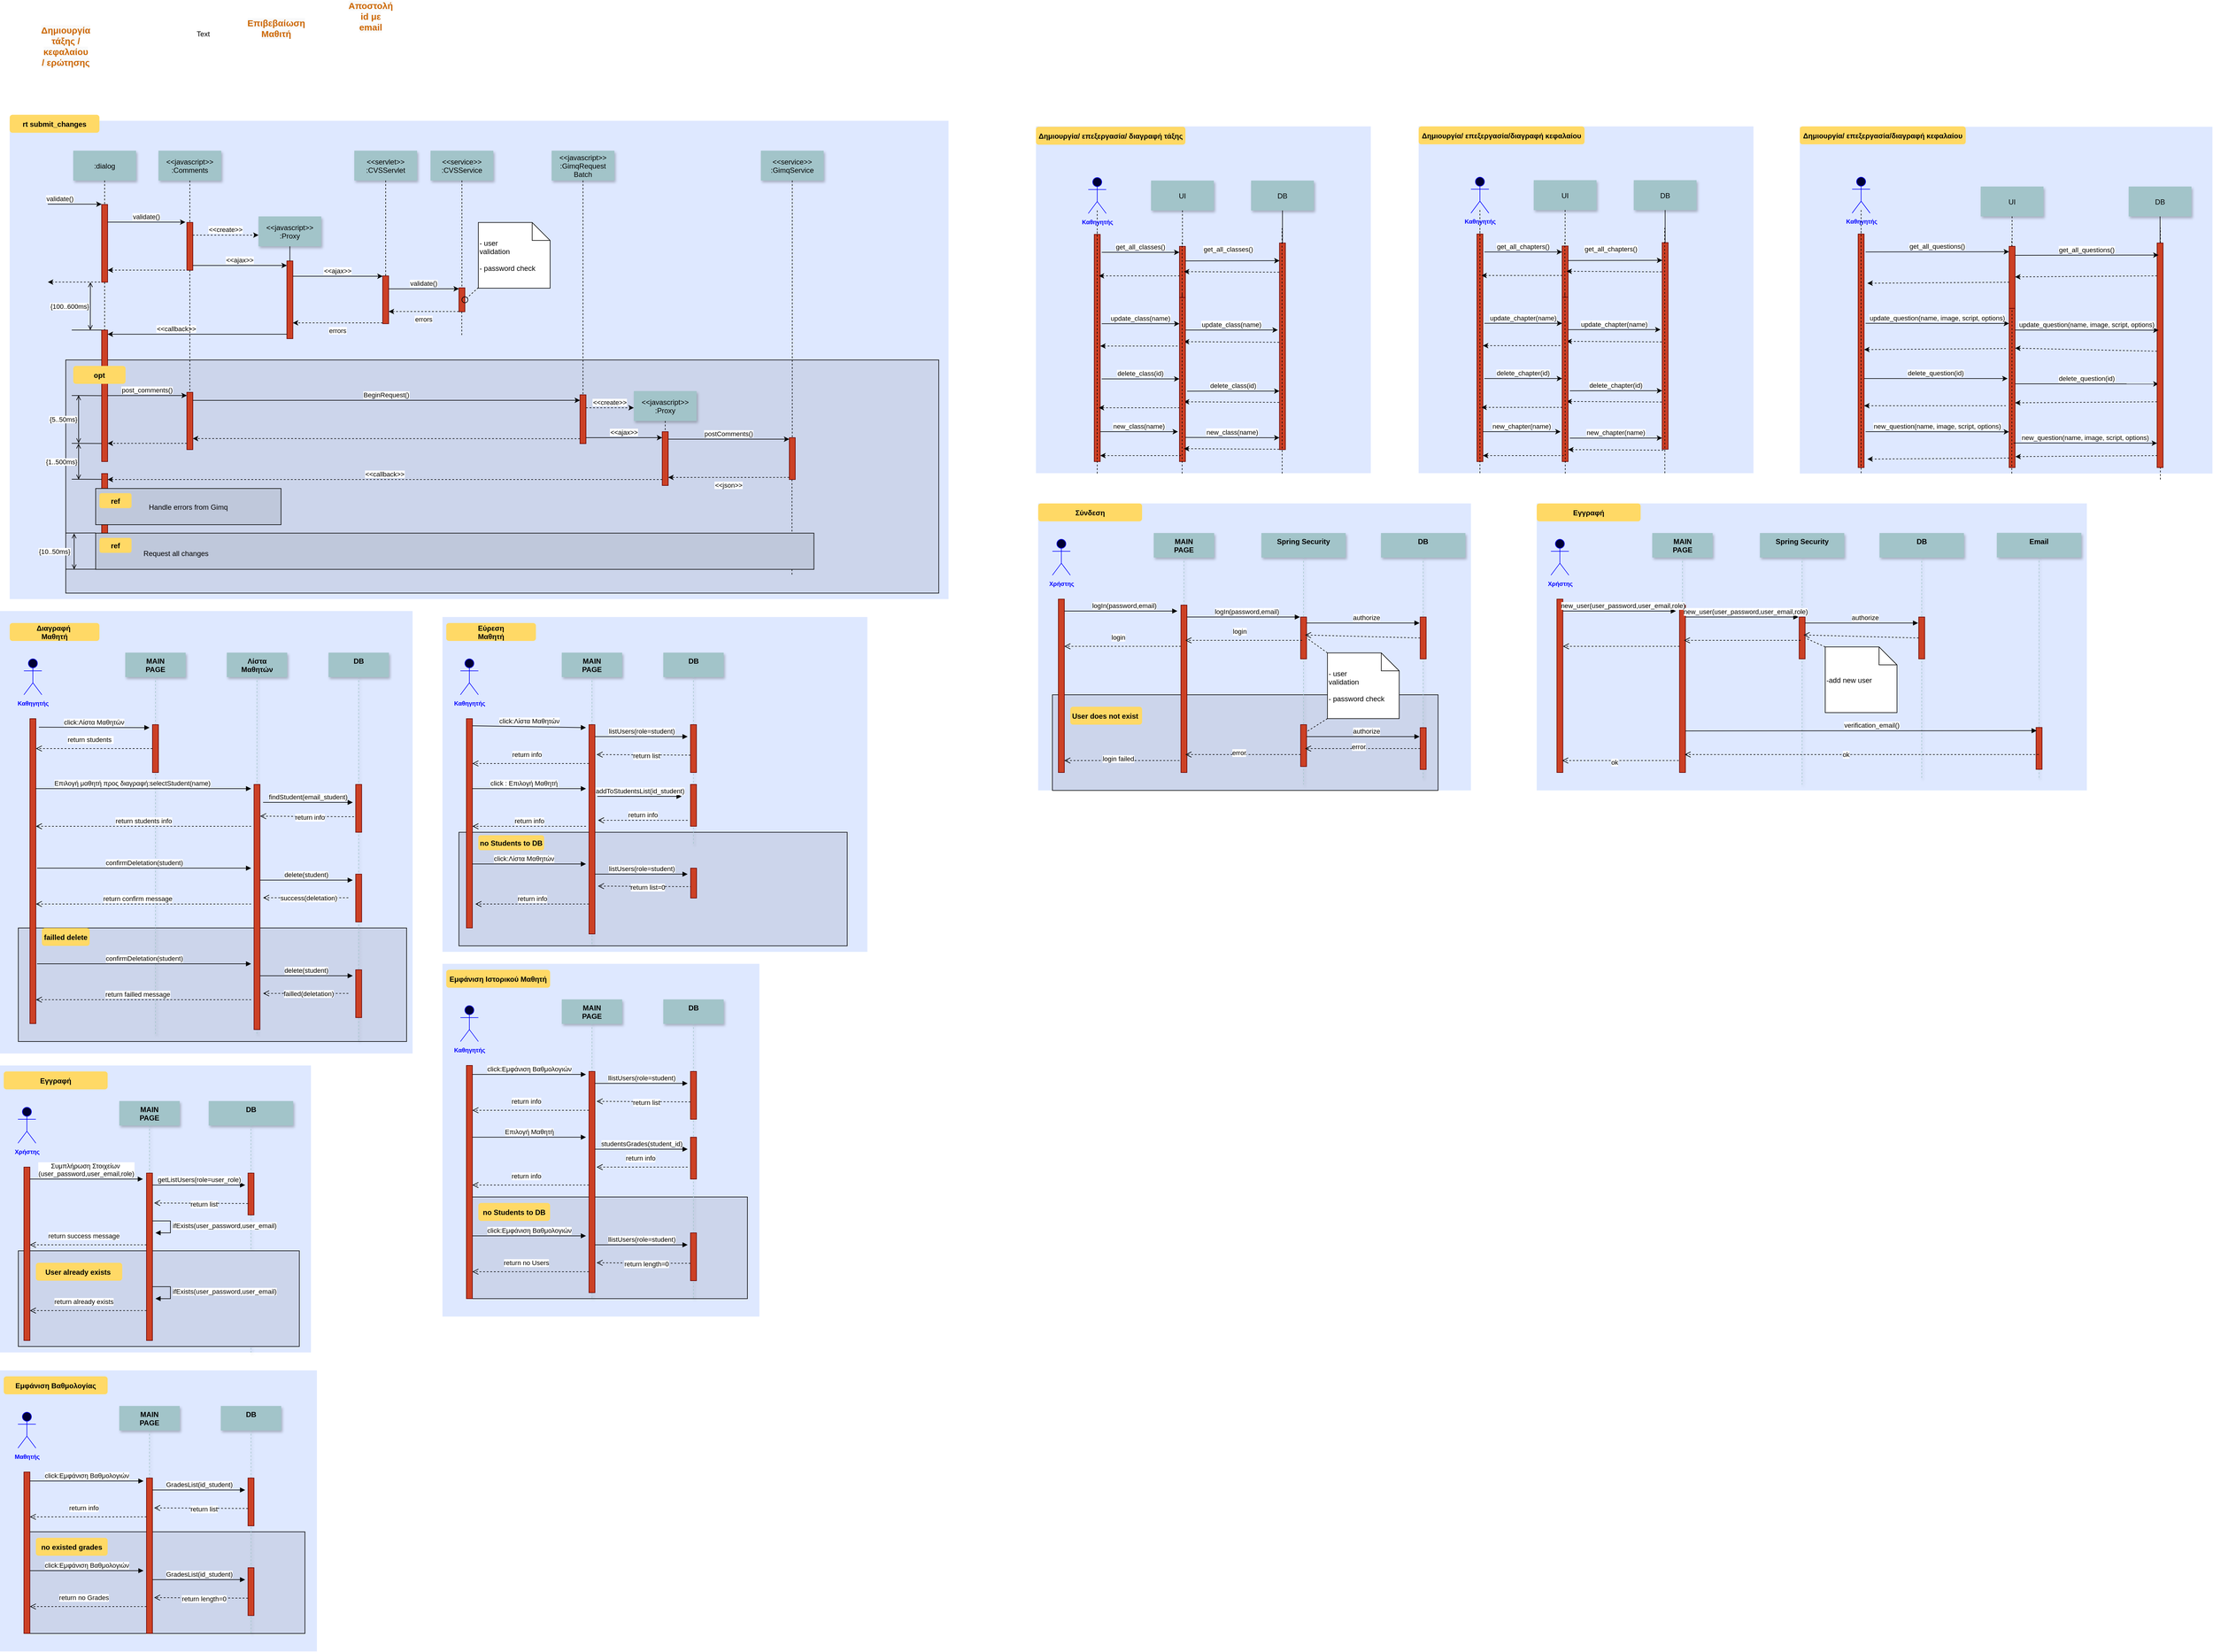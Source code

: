 <mxfile version="15.9.4" type="github">
  <diagram name="Page-1" id="9361dd3d-8414-5efd-6122-117bd74ce7a7">
    <mxGraphModel dx="546" dy="1070" grid="1" gridSize="10" guides="1" tooltips="1" connect="1" arrows="1" fold="1" page="0" pageScale="1.5" pageWidth="826" pageHeight="1169" background="none" math="0" shadow="0">
      <root>
        <mxCell id="0" />
        <mxCell id="1" parent="0" />
        <mxCell id="ePrmX9Pspfo6tDJ7ehUC-298" value="" style="fillColor=#DEE8FF;strokeColor=none" vertex="1" parent="1">
          <mxGeometry x="1766.25" y="650" width="723.75" height="480" as="geometry" />
        </mxCell>
        <mxCell id="ePrmX9Pspfo6tDJ7ehUC-299" value="" style="fillColor=#CCD5EB" vertex="1" parent="1">
          <mxGeometry x="1790.0" y="970" width="645" height="160" as="geometry" />
        </mxCell>
        <mxCell id="69" value="" style="fillColor=#DEE8FF;strokeColor=none" parent="1" vertex="1">
          <mxGeometry x="46.25" y="10" width="1570" height="800" as="geometry" />
        </mxCell>
        <mxCell id="20" value="" style="fillColor=#CCD5EB" parent="1" vertex="1">
          <mxGeometry x="140" y="410" width="1460" height="390" as="geometry" />
        </mxCell>
        <mxCell id="81" value="" style="edgeStyle=elbowEdgeStyle;elbow=horizontal;endArrow=none;dashed=1" parent="1" edge="1">
          <mxGeometry x="1460" y="437.894" width="100" height="100" as="geometry">
            <mxPoint x="1354.5" y="610" as="sourcePoint" />
            <mxPoint x="1354.5" y="770" as="targetPoint" />
          </mxGeometry>
        </mxCell>
        <mxCell id="2" value="" style="fillColor=#CC4125;strokeColor=#660000" parent="1" vertex="1">
          <mxGeometry x="200" y="150" width="10" height="130" as="geometry" />
        </mxCell>
        <mxCell id="3" value="validate()" style="edgeStyle=none;verticalLabelPosition=top;verticalAlign=bottom;labelPosition=left;align=right" parent="1" edge="1">
          <mxGeometry x="110" y="49.5" width="100" height="100" as="geometry">
            <mxPoint x="110" y="149.5" as="sourcePoint" />
            <mxPoint x="200" y="149.5" as="targetPoint" />
          </mxGeometry>
        </mxCell>
        <mxCell id="4" value=":dialog" style="shadow=1;fillColor=#A2C4C9;strokeColor=none" parent="1" vertex="1">
          <mxGeometry x="152.5" y="60" width="105" height="50" as="geometry" />
        </mxCell>
        <mxCell id="6" value="" style="fillColor=#CC4125;strokeColor=#660000" parent="1" vertex="1">
          <mxGeometry x="342.5" y="180" width="10" height="80" as="geometry" />
        </mxCell>
        <mxCell id="7" value="&lt;&lt;javascript&gt;&gt;&#xa;:Comments" style="shadow=1;fillColor=#A2C4C9;strokeColor=none" parent="1" vertex="1">
          <mxGeometry x="295" y="60" width="105" height="50" as="geometry" />
        </mxCell>
        <mxCell id="8" value="" style="edgeStyle=none;endArrow=none;dashed=1" parent="1" source="7" target="6" edge="1">
          <mxGeometry x="272.335" y="165" width="100" height="100" as="geometry">
            <mxPoint x="347.259" y="110" as="sourcePoint" />
            <mxPoint x="347.576" y="165" as="targetPoint" />
          </mxGeometry>
        </mxCell>
        <mxCell id="9" value="validate()" style="edgeStyle=none;verticalLabelPosition=top;verticalAlign=bottom" parent="1" edge="1">
          <mxGeometry x="220" y="92" width="100" height="100" as="geometry">
            <mxPoint x="210" y="179.5" as="sourcePoint" />
            <mxPoint x="340" y="179.5" as="targetPoint" />
          </mxGeometry>
        </mxCell>
        <mxCell id="11" value="" style="edgeStyle=none;verticalLabelPosition=top;verticalAlign=bottom;endArrow=none;startArrow=classic;dashed=1" parent="1" edge="1">
          <mxGeometry x="220" y="172.259" width="100" height="100" as="geometry">
            <mxPoint x="210" y="259.759" as="sourcePoint" />
            <mxPoint x="340" y="259.759" as="targetPoint" />
          </mxGeometry>
        </mxCell>
        <mxCell id="12" value="" style="edgeStyle=none;verticalLabelPosition=top;verticalAlign=bottom;labelPosition=left;align=right;endArrow=none;startArrow=classic;dashed=1" parent="1" edge="1">
          <mxGeometry x="110" y="179.759" width="100" height="100" as="geometry">
            <mxPoint x="110" y="279.759" as="sourcePoint" />
            <mxPoint x="200" y="279.759" as="targetPoint" />
          </mxGeometry>
        </mxCell>
        <mxCell id="13" value="&lt;&lt;create&gt;&gt;" style="edgeStyle=none;verticalLabelPosition=top;verticalAlign=bottom;dashed=1" parent="1" edge="1">
          <mxGeometry x="385.455" y="113.916" width="100" height="100" as="geometry">
            <mxPoint x="352.5" y="201.206" as="sourcePoint" />
            <mxPoint x="462.5" y="201.206" as="targetPoint" />
          </mxGeometry>
        </mxCell>
        <mxCell id="15" value="&lt;&lt;javascript&gt;&gt;&#xa;:Proxy" style="shadow=1;fillColor=#A2C4C9;strokeColor=none" parent="1" vertex="1">
          <mxGeometry x="462.284" y="170.0" width="105" height="50" as="geometry" />
        </mxCell>
        <mxCell id="16" value="" style="edgeStyle=none;endArrow=none" parent="1" source="15" target="17" edge="1">
          <mxGeometry x="437.043" y="270" width="100" height="100" as="geometry">
            <mxPoint x="514.543" y="220.0" as="sourcePoint" />
            <mxPoint x="514.543" y="240.0" as="targetPoint" />
          </mxGeometry>
        </mxCell>
        <mxCell id="17" value="" style="fillColor=#CC4125;strokeColor=#660000" parent="1" vertex="1">
          <mxGeometry x="509.784" y="244.394" width="10" height="130" as="geometry" />
        </mxCell>
        <mxCell id="19" value="&lt;&lt;ajax&gt;&gt;" style="edgeStyle=elbowEdgeStyle;elbow=vertical;verticalLabelPosition=top;verticalAlign=bottom" parent="1" source="6" target="17" edge="1">
          <mxGeometry x="350" y="290" width="100" height="100" as="geometry">
            <mxPoint x="350" y="390" as="sourcePoint" />
            <mxPoint x="450" y="290" as="targetPoint" />
          </mxGeometry>
        </mxCell>
        <mxCell id="21" value="" style="fillColor=#CC4125;strokeColor=#660000" parent="1" vertex="1">
          <mxGeometry x="670" y="269.394" width="10" height="80" as="geometry" />
        </mxCell>
        <mxCell id="22" value="&lt;&lt;servlet&gt;&gt;&#xa;:CVSServlet" style="shadow=1;fillColor=#A2C4C9;strokeColor=none" parent="1" vertex="1">
          <mxGeometry x="622.5" y="60" width="105" height="50" as="geometry" />
        </mxCell>
        <mxCell id="23" value="" style="edgeStyle=none;endArrow=none;dashed=1" parent="1" source="22" target="21" edge="1">
          <mxGeometry x="614.488" y="175.0" width="100" height="100" as="geometry">
            <mxPoint x="674.653" y="110" as="sourcePoint" />
            <mxPoint x="674.653" y="260" as="targetPoint" />
          </mxGeometry>
        </mxCell>
        <mxCell id="24" value="&lt;&lt;service&gt;&gt;&#xa;:CVSService" style="shadow=1;fillColor=#A2C4C9;strokeColor=none" parent="1" vertex="1">
          <mxGeometry x="750" y="60" width="105" height="50" as="geometry" />
        </mxCell>
        <mxCell id="25" value="" style="edgeStyle=none;endArrow=none;dashed=1" parent="1" source="24" target="26" edge="1">
          <mxGeometry x="727.335" y="165" width="100" height="100" as="geometry">
            <mxPoint x="802.259" y="110" as="sourcePoint" />
            <mxPoint x="802.576" y="165" as="targetPoint" />
          </mxGeometry>
        </mxCell>
        <mxCell id="26" value="" style="fillColor=#CC4125;strokeColor=#660000" parent="1" vertex="1">
          <mxGeometry x="797.5" y="289.394" width="10" height="40" as="geometry" />
        </mxCell>
        <mxCell id="27" value="&lt;&lt;ajax&gt;&gt;" style="edgeStyle=elbowEdgeStyle;elbow=vertical;verticalLabelPosition=top;verticalAlign=bottom" parent="1" source="17" target="21" edge="1">
          <mxGeometry x="540" y="270" width="100" height="100" as="geometry">
            <mxPoint x="540" y="370" as="sourcePoint" />
            <mxPoint x="640" y="270" as="targetPoint" />
            <Array as="points">
              <mxPoint x="590" y="270" />
            </Array>
          </mxGeometry>
        </mxCell>
        <mxCell id="28" value="errors" style="edgeStyle=elbowEdgeStyle;elbow=vertical;dashed=1;verticalLabelPosition=bottom;verticalAlign=top" parent="1" source="21" target="17" edge="1">
          <mxGeometry x="550" y="280" width="100" height="100" as="geometry">
            <mxPoint x="529.784" y="280" as="sourcePoint" />
            <mxPoint x="680" y="280" as="targetPoint" />
            <Array as="points">
              <mxPoint x="593" y="348" />
            </Array>
          </mxGeometry>
        </mxCell>
        <mxCell id="30" value="&lt;&lt;javascript&gt;&gt;&#xa;:GimqRequest&#xa;Batch" style="shadow=1;fillColor=#A2C4C9;strokeColor=none" parent="1" vertex="1">
          <mxGeometry x="952.5" y="60" width="105" height="50" as="geometry" />
        </mxCell>
        <mxCell id="33" value="" style="edgeStyle=elbowEdgeStyle;elbow=horizontal;endArrow=none;dashed=1" parent="1" source="4" target="2" edge="1">
          <mxGeometry x="230.0" y="310" width="100" height="100" as="geometry">
            <mxPoint x="230.0" y="410" as="sourcePoint" />
            <mxPoint x="330" y="310" as="targetPoint" />
          </mxGeometry>
        </mxCell>
        <mxCell id="34" value="validate()" style="edgeStyle=elbowEdgeStyle;elbow=vertical;verticalLabelPosition=top;verticalAlign=bottom" parent="1" edge="1">
          <mxGeometry x="550" y="261.736" width="100" height="100" as="geometry">
            <mxPoint x="680" y="291.13" as="sourcePoint" />
            <mxPoint x="797.5" y="291.13" as="targetPoint" />
            <Array as="points" />
          </mxGeometry>
        </mxCell>
        <mxCell id="35" value="errors" style="edgeStyle=elbowEdgeStyle;elbow=vertical;dashed=1;verticalLabelPosition=bottom;verticalAlign=top" parent="1" edge="1">
          <mxGeometry x="560" y="309.653" width="100" height="100" as="geometry">
            <mxPoint x="797.5" y="329.047" as="sourcePoint" />
            <mxPoint x="680" y="329.047" as="targetPoint" />
            <Array as="points" />
          </mxGeometry>
        </mxCell>
        <mxCell id="38" value="" style="edgeStyle=elbowEdgeStyle;elbow=horizontal;endArrow=none;dashed=1" parent="1" edge="1">
          <mxGeometry x="932.259" y="240" width="100" height="100" as="geometry">
            <mxPoint x="802.259" y="329.394" as="sourcePoint" />
            <mxPoint x="802.259" y="370" as="targetPoint" />
            <Array as="points">
              <mxPoint x="802.259" y="350" />
            </Array>
          </mxGeometry>
        </mxCell>
        <mxCell id="39" value="" style="ellipse;fillColor=none" parent="1" vertex="1">
          <mxGeometry x="802.5" y="304.394" width="10.0" height="10" as="geometry" />
        </mxCell>
        <mxCell id="40" value=" - user&#xa; validation&#xa;&#xa; - password check" style="shape=note;align=left" parent="1" vertex="1">
          <mxGeometry x="829.973" y="180.174" width="120.027" height="109.826" as="geometry" />
        </mxCell>
        <mxCell id="41" value="" style="edgeStyle=none;endArrow=none;dashed=1" parent="1" source="40" target="39" edge="1">
          <mxGeometry x="1030" y="180" width="100" height="100" as="geometry">
            <mxPoint x="1030" y="280" as="sourcePoint" />
            <mxPoint x="1130" y="180" as="targetPoint" />
          </mxGeometry>
        </mxCell>
        <mxCell id="42" value="" style="fillColor=#CC4125;strokeColor=#660000" parent="1" vertex="1">
          <mxGeometry x="200" y="360" width="10" height="220" as="geometry" />
        </mxCell>
        <mxCell id="43" value="             &lt;&lt;callback&gt;&gt;                                " style="edgeStyle=elbowEdgeStyle;elbow=vertical;dashed=0;verticalLabelPosition=top;verticalAlign=bottom;align=right" parent="1" source="17" target="42" edge="1">
          <mxGeometry x="190" y="329.759" width="100" height="100" as="geometry">
            <mxPoint x="500" y="310" as="sourcePoint" />
            <mxPoint x="220" y="370" as="targetPoint" />
            <Array as="points" />
          </mxGeometry>
        </mxCell>
        <mxCell id="44" value="" style="edgeStyle=none;dashed=1;endArrow=none" parent="1" source="2" target="42" edge="1">
          <mxGeometry x="50" y="300" width="100" height="100" as="geometry">
            <mxPoint x="50" y="400" as="sourcePoint" />
            <mxPoint x="150" y="300" as="targetPoint" />
          </mxGeometry>
        </mxCell>
        <mxCell id="46" value="" style="edgeStyle=elbowEdgeStyle;elbow=vertical;endArrow=none" parent="1" source="42" edge="1">
          <mxGeometry x="60" y="310" width="100" height="100" as="geometry">
            <mxPoint x="60" y="410" as="sourcePoint" />
            <mxPoint x="150" y="360" as="targetPoint" />
          </mxGeometry>
        </mxCell>
        <mxCell id="47" value="{100..600ms}" style="edgeStyle=elbowEdgeStyle;elbow=horizontal;startArrow=open;endArrow=open;labelPosition=left;align=right" parent="1" edge="1">
          <mxGeometry x="61.206" y="290" width="100" height="100" as="geometry">
            <mxPoint x="181.206" y="280" as="sourcePoint" />
            <mxPoint x="181.206" y="360" as="targetPoint" />
          </mxGeometry>
        </mxCell>
        <mxCell id="48" value="" style="fillColor=#CC4125;strokeColor=#660000" parent="1" vertex="1">
          <mxGeometry x="342.5" y="464.167" width="10" height="95.833" as="geometry" />
        </mxCell>
        <mxCell id="49" value="" style="fillColor=#CC4125;strokeColor=#660000" parent="1" vertex="1">
          <mxGeometry x="1000" y="468.333" width="10" height="81.667" as="geometry" />
        </mxCell>
        <mxCell id="50" value="" style="edgeStyle=none;endArrow=none;dashed=1" parent="1" source="30" target="49" edge="1">
          <mxGeometry x="956.571" y="205" width="100" height="100" as="geometry">
            <mxPoint x="1031.736" y="150" as="sourcePoint" />
            <mxPoint x="1031.736" y="329.394" as="targetPoint" />
          </mxGeometry>
        </mxCell>
        <mxCell id="51" value="post_comments()" style="edgeStyle=elbowEdgeStyle;elbow=vertical;verticalLabelPosition=top;verticalAlign=bottom" parent="1" edge="1">
          <mxGeometry x="212.5" y="469.583" width="100" height="100" as="geometry">
            <mxPoint x="210" y="469.583" as="sourcePoint" />
            <mxPoint x="342.5" y="469.583" as="targetPoint" />
            <Array as="points" />
          </mxGeometry>
        </mxCell>
        <mxCell id="52" value="" style="edgeStyle=none;endArrow=none;dashed=1" parent="1" source="6" target="48" edge="1">
          <mxGeometry x="376.571" y="339.697" width="100" height="100" as="geometry">
            <mxPoint x="451.736" y="284.697" as="sourcePoint" />
            <mxPoint x="451.736" y="464.091" as="targetPoint" />
          </mxGeometry>
        </mxCell>
        <mxCell id="53" value="BeginRequest()" style="edgeStyle=elbowEdgeStyle;elbow=vertical;verticalLabelPosition=top;verticalAlign=bottom" parent="1" edge="1">
          <mxGeometry x="530" y="436.806" width="100" height="100" as="geometry">
            <mxPoint x="352.5" y="477.569" as="sourcePoint" />
            <mxPoint x="1000" y="477.569" as="targetPoint" />
            <Array as="points" />
          </mxGeometry>
        </mxCell>
        <mxCell id="54" value="" style="edgeStyle=elbowEdgeStyle;elbow=vertical;dashed=1;verticalLabelPosition=bottom;verticalAlign=top" parent="1" edge="1">
          <mxGeometry x="530" y="549.078" width="100" height="100" as="geometry">
            <mxPoint x="1000" y="541.736" as="sourcePoint" />
            <mxPoint x="352.5" y="541.736" as="targetPoint" />
            <Array as="points" />
          </mxGeometry>
        </mxCell>
        <mxCell id="55" value="&lt;&lt;javascript&gt;&gt;&#xa;:Proxy" style="shadow=1;fillColor=#A2C4C9;strokeColor=none" parent="1" vertex="1">
          <mxGeometry x="1090" y="462.083" width="105" height="50" as="geometry" />
        </mxCell>
        <mxCell id="56" value="" style="edgeStyle=none;endArrow=none;dashed=1" parent="1" source="55" target="57" edge="1">
          <mxGeometry x="1204.071" y="380.087" width="100" height="100" as="geometry">
            <mxPoint x="1279.236" y="325.087" as="sourcePoint" />
            <mxPoint x="1350" y="445.087" as="targetPoint" />
          </mxGeometry>
        </mxCell>
        <mxCell id="57" value="" style="fillColor=#CC4125;strokeColor=#660000" parent="1" vertex="1">
          <mxGeometry x="1137.5" y="530" width="10" height="90" as="geometry" />
        </mxCell>
        <mxCell id="58" value="" style="fillColor=#CC4125;strokeColor=#660000" parent="1" vertex="1">
          <mxGeometry x="1350" y="540" width="10" height="70" as="geometry" />
        </mxCell>
        <mxCell id="60" value="&lt;&lt;create&gt;&gt;" style="edgeStyle=elbowEdgeStyle;elbow=vertical;verticalLabelPosition=top;verticalAlign=bottom;dashed=1" parent="1" source="49" target="55" edge="1">
          <mxGeometry x="901.25" y="322.5" width="100" height="100" as="geometry">
            <mxPoint x="1031.25" y="351.894" as="sourcePoint" />
            <mxPoint x="1148.75" y="351.894" as="targetPoint" />
            <Array as="points" />
          </mxGeometry>
        </mxCell>
        <mxCell id="61" value="&lt;&lt;ajax&gt;&gt;" style="edgeStyle=elbowEdgeStyle;elbow=vertical;verticalLabelPosition=top;verticalAlign=bottom" parent="1" source="49" target="57" edge="1">
          <mxGeometry x="1065" y="359.5" width="100" height="100" as="geometry">
            <mxPoint x="1044.784" y="359.5" as="sourcePoint" />
            <mxPoint x="1195" y="359.5" as="targetPoint" />
            <Array as="points" />
          </mxGeometry>
        </mxCell>
        <mxCell id="62" value="postComments()" style="edgeStyle=elbowEdgeStyle;elbow=vertical;verticalLabelPosition=top;verticalAlign=bottom" parent="1" edge="1">
          <mxGeometry x="1225" y="309.5" width="100" height="100" as="geometry">
            <mxPoint x="1147.5" y="542.5" as="sourcePoint" />
            <mxPoint x="1350" y="542.5" as="targetPoint" />
            <Array as="points" />
          </mxGeometry>
        </mxCell>
        <mxCell id="63" value="&lt;&lt;json&gt;&gt;" style="edgeStyle=elbowEdgeStyle;elbow=vertical;dashed=1;verticalLabelPosition=bottom;verticalAlign=top" parent="1" edge="1">
          <mxGeometry x="1075" y="396" width="100" height="100" as="geometry">
            <mxPoint x="1350" y="606.5" as="sourcePoint" />
            <mxPoint x="1147.5" y="606.5" as="targetPoint" />
            <Array as="points" />
          </mxGeometry>
        </mxCell>
        <mxCell id="64" value="&lt;&lt;service&gt;&gt;&#xa;:GimqService" style="shadow=1;fillColor=#A2C4C9;strokeColor=none" parent="1" vertex="1">
          <mxGeometry x="1302.5" y="60" width="105" height="50" as="geometry" />
        </mxCell>
        <mxCell id="65" value="" style="edgeStyle=none;endArrow=none;dashed=1" parent="1" source="64" target="58" edge="1">
          <mxGeometry x="1174.071" y="210" width="100" height="100" as="geometry">
            <mxPoint x="1222.5" y="115" as="sourcePoint" />
            <mxPoint x="1222.5" y="445" as="targetPoint" />
          </mxGeometry>
        </mxCell>
        <mxCell id="66" value="" style="fillColor=#CC4125;strokeColor=#660000" parent="1" vertex="1">
          <mxGeometry x="200" y="600" width="10" height="130" as="geometry" />
        </mxCell>
        <mxCell id="67" value="" style="edgeStyle=elbowEdgeStyle;elbow=vertical;dashed=1;verticalLabelPosition=bottom;verticalAlign=top" parent="1" edge="1">
          <mxGeometry x="507.5" y="664.342" width="100" height="100" as="geometry">
            <mxPoint x="342.5" y="549.5" as="sourcePoint" />
            <mxPoint x="210" y="549.5" as="targetPoint" />
            <Array as="points" />
          </mxGeometry>
        </mxCell>
        <mxCell id="68" value="&lt;&lt;callback&gt;&gt;" style="edgeStyle=elbowEdgeStyle;elbow=vertical;dashed=1;verticalLabelPosition=bottom;verticalAlign=bottom" parent="1" source="57" target="66" edge="1">
          <mxGeometry x="540" y="559.078" width="100" height="100" as="geometry">
            <mxPoint x="1010" y="551.736" as="sourcePoint" />
            <mxPoint x="362.5" y="551.736" as="targetPoint" />
            <Array as="points" />
          </mxGeometry>
        </mxCell>
        <mxCell id="71" value="rt submit_changes" style="rounded=1;fontStyle=1;fillColor=#FFD966;strokeColor=none" parent="1" vertex="1">
          <mxGeometry x="46.25" width="150" height="30" as="geometry" />
        </mxCell>
        <mxCell id="72" value="opt" style="rounded=1;fontStyle=1;fillColor=#FFD966;strokeColor=none" parent="1" vertex="1">
          <mxGeometry x="152.5" y="420" width="87.5" height="30" as="geometry" />
        </mxCell>
        <mxCell id="74" value="Handle errors from Gimq" style="fillColor=#BFC8DB" parent="1" vertex="1">
          <mxGeometry x="190" y="625" width="310" height="60.556" as="geometry" />
        </mxCell>
        <mxCell id="75" value="ref" style="rounded=1;fontStyle=1;fillColor=#FFD966;strokeColor=none" parent="1" vertex="1">
          <mxGeometry x="196.25" y="632.894" width="53.75" height="25" as="geometry" />
        </mxCell>
        <mxCell id="76" value="" style="align=left;fillColor=#BFC8DB" parent="1" vertex="1">
          <mxGeometry x="190.0" y="699.722" width="1201.194" height="60.556" as="geometry" />
        </mxCell>
        <mxCell id="77" value="ref" style="rounded=1;fontStyle=1;fillColor=#FFD966;strokeColor=none" parent="1" vertex="1">
          <mxGeometry x="196.25" y="707.616" width="53.75" height="25" as="geometry" />
        </mxCell>
        <mxCell id="78" value="Request all changes" style="text;align=left" parent="1" vertex="1">
          <mxGeometry x="268.056" y="720.116" width="351.806" height="26" as="geometry" />
        </mxCell>
        <mxCell id="82" value="" style="edgeStyle=elbowEdgeStyle;elbow=vertical;endArrow=none" parent="1" edge="1">
          <mxGeometry x="60.0" y="419.711" width="100" height="100" as="geometry">
            <mxPoint x="200" y="469.711" as="sourcePoint" />
            <mxPoint x="150.0" y="469.711" as="targetPoint" />
          </mxGeometry>
        </mxCell>
        <mxCell id="83" value="" style="edgeStyle=elbowEdgeStyle;elbow=vertical;endArrow=none" parent="1" edge="1">
          <mxGeometry x="60" y="499.711" width="100" height="100" as="geometry">
            <mxPoint x="200.0" y="549.711" as="sourcePoint" />
            <mxPoint x="150" y="549.711" as="targetPoint" />
          </mxGeometry>
        </mxCell>
        <mxCell id="84" value="" style="edgeStyle=elbowEdgeStyle;elbow=vertical;endArrow=none" parent="1" edge="1">
          <mxGeometry x="60.0" y="559.711" width="100" height="100" as="geometry">
            <mxPoint x="200" y="609.711" as="sourcePoint" />
            <mxPoint x="150.0" y="609.711" as="targetPoint" />
          </mxGeometry>
        </mxCell>
        <mxCell id="85" value="" style="edgeStyle=elbowEdgeStyle;elbow=vertical;endArrow=none" parent="1" edge="1">
          <mxGeometry x="50.0" y="649.433" width="100" height="100" as="geometry">
            <mxPoint x="190.0" y="699.433" as="sourcePoint" />
            <mxPoint x="140" y="699.433" as="targetPoint" />
          </mxGeometry>
        </mxCell>
        <mxCell id="86" value="" style="edgeStyle=elbowEdgeStyle;elbow=vertical;endArrow=none" parent="1" edge="1">
          <mxGeometry x="50.0" y="709.988" width="100" height="100" as="geometry">
            <mxPoint x="190.0" y="759.988" as="sourcePoint" />
            <mxPoint x="140.0" y="759.988" as="targetPoint" />
          </mxGeometry>
        </mxCell>
        <mxCell id="87" value="{5..50ms}" style="edgeStyle=elbowEdgeStyle;elbow=horizontal;startArrow=open;endArrow=open;labelPosition=left;align=right" parent="1" edge="1">
          <mxGeometry x="41.447" y="479.167" width="100" height="100" as="geometry">
            <mxPoint x="161.447" y="469.167" as="sourcePoint" />
            <mxPoint x="161.447" y="549.167" as="targetPoint" />
          </mxGeometry>
        </mxCell>
        <mxCell id="88" value="{1..500ms}" style="edgeStyle=elbowEdgeStyle;elbow=horizontal;startArrow=open;endArrow=open;labelPosition=left;align=right" parent="1" edge="1">
          <mxGeometry x="42.894" y="560" width="100" height="100" as="geometry">
            <mxPoint x="161.447" y="550" as="sourcePoint" />
            <mxPoint x="161.447" y="610" as="targetPoint" />
          </mxGeometry>
        </mxCell>
        <mxCell id="89" value="{10..50ms}" style="edgeStyle=elbowEdgeStyle;elbow=horizontal;startArrow=open;endArrow=open;labelPosition=left;align=right" parent="1" edge="1">
          <mxGeometry width="100" height="100" as="geometry">
            <mxPoint x="153.947" y="700.278" as="sourcePoint" />
            <mxPoint x="153.947" y="760.278" as="targetPoint" />
            <mxPoint x="-4.236" y="-0.278" as="offset" />
          </mxGeometry>
        </mxCell>
        <mxCell id="21b5UhgwRr3e1awjRe3y-89" value="" style="fillColor=#DEE8FF;strokeColor=none" vertex="1" parent="1">
          <mxGeometry x="30" y="830" width="690" height="740" as="geometry" />
        </mxCell>
        <mxCell id="cZUhsvotqpzRZcyKxM3E-89" value="&lt;b style=&quot;color: rgb(204 , 102 , 0) ; font-size: 15px ; background-color: rgb(248 , 249 , 250)&quot;&gt;Δημιουργία&lt;br&gt;τάξης / κεφαλαίου / ερώτησης&lt;/b&gt;" style="text;html=1;strokeColor=none;fillColor=none;align=center;verticalAlign=middle;whiteSpace=wrap;rounded=0;" vertex="1" parent="1">
          <mxGeometry x="110" y="-130" width="60" height="30" as="geometry" />
        </mxCell>
        <mxCell id="cZUhsvotqpzRZcyKxM3E-90" value="&lt;b style=&quot;color: rgb(204 , 102 , 0) ; font-size: 15px ; background-color: rgb(248 , 249 , 250)&quot;&gt;Αποστολή id με email&lt;/b&gt;" style="text;html=1;strokeColor=none;fillColor=none;align=center;verticalAlign=middle;whiteSpace=wrap;rounded=0;" vertex="1" parent="1">
          <mxGeometry x="619.86" y="-180" width="60" height="30" as="geometry" />
        </mxCell>
        <mxCell id="cZUhsvotqpzRZcyKxM3E-91" value="&lt;b style=&quot;color: rgb(204 , 102 , 0) ; font-size: 15px ; background-color: rgb(248 , 249 , 250)&quot;&gt;Επιβεβαίωση Μαθιτή&lt;/b&gt;" style="text;html=1;strokeColor=none;fillColor=none;align=center;verticalAlign=middle;whiteSpace=wrap;rounded=0;" vertex="1" parent="1">
          <mxGeometry x="462.28" y="-160" width="60" height="30" as="geometry" />
        </mxCell>
        <mxCell id="cZUhsvotqpzRZcyKxM3E-92" value="Text" style="text;html=1;strokeColor=none;fillColor=none;align=center;verticalAlign=middle;whiteSpace=wrap;rounded=0;" vertex="1" parent="1">
          <mxGeometry x="340" y="-150" width="60" height="30" as="geometry" />
        </mxCell>
        <mxCell id="ePrmX9Pspfo6tDJ7ehUC-173" value="" style="fillColor=#DEE8FF;strokeColor=none" vertex="1" parent="1">
          <mxGeometry x="1762.5" y="19.39" width="560" height="580" as="geometry" />
        </mxCell>
        <mxCell id="21b5UhgwRr3e1awjRe3y-126" value="" style="fillColor=#CCD5EB" vertex="1" parent="1">
          <mxGeometry x="60.6" y="1360" width="649.4" height="190" as="geometry" />
        </mxCell>
        <mxCell id="ePrmX9Pspfo6tDJ7ehUC-174" value="" style="fillColor=#CC4125;strokeColor=#660000" vertex="1" parent="1">
          <mxGeometry x="1860" y="200" width="10" height="380" as="geometry" />
        </mxCell>
        <mxCell id="21b5UhgwRr3e1awjRe3y-127" value="Διαγραφή &#xa;Μαθητή" style="rounded=1;fontStyle=1;fillColor=#FFD966;strokeColor=none" vertex="1" parent="1">
          <mxGeometry x="46.25" y="850" width="150" height="30" as="geometry" />
        </mxCell>
        <mxCell id="ePrmX9Pspfo6tDJ7ehUC-175" value="" style="fillColor=#CC4125;strokeColor=#660000" vertex="1" parent="1">
          <mxGeometry x="2002.5" y="220" width="10" height="85.61" as="geometry" />
        </mxCell>
        <mxCell id="21b5UhgwRr3e1awjRe3y-128" value="" style="fillColor=#CC4125;strokeColor=#660000" vertex="1" parent="1">
          <mxGeometry x="80" y="1010" width="10" height="510" as="geometry" />
        </mxCell>
        <mxCell id="ePrmX9Pspfo6tDJ7ehUC-176" value="UI" style="shadow=1;fillColor=#A2C4C9;strokeColor=none" vertex="1" parent="1">
          <mxGeometry x="1955" y="110" width="105" height="50" as="geometry" />
        </mxCell>
        <mxCell id="21b5UhgwRr3e1awjRe3y-129" value="&lt;font size=&quot;1&quot;&gt;&lt;b&gt;Καθηγητής&lt;/b&gt;&lt;/font&gt;" style="shape=umlActor;verticalLabelPosition=bottom;verticalAlign=top;html=1;fontColor=#0000FF;labelBorderColor=none;strokeColor=#0000FF;fillColor=#000033;" vertex="1" parent="1">
          <mxGeometry x="70" y="910" width="30" height="60" as="geometry" />
        </mxCell>
        <mxCell id="ePrmX9Pspfo6tDJ7ehUC-177" value="" style="edgeStyle=none;endArrow=none;dashed=1" edge="1" parent="1" source="ePrmX9Pspfo6tDJ7ehUC-176" target="ePrmX9Pspfo6tDJ7ehUC-175">
          <mxGeometry x="1932.335" y="215" width="100" height="100" as="geometry">
            <mxPoint x="2007.259" y="160" as="sourcePoint" />
            <mxPoint x="2007.576" y="215" as="targetPoint" />
          </mxGeometry>
        </mxCell>
        <mxCell id="21b5UhgwRr3e1awjRe3y-130" value="&lt;b&gt;MAIN&lt;br&gt;PAGE&lt;br&gt;&lt;/b&gt;" style="shape=umlLifeline;perimeter=lifelinePerimeter;whiteSpace=wrap;html=1;container=1;collapsible=0;recursiveResize=0;outlineConnect=0;verticalAlign=top;strokeColor=#A2C4C9;fillColor=#A2C4C9;align=center;shadow=1;" vertex="1" parent="1">
          <mxGeometry x="240" y="900" width="100" height="640" as="geometry" />
        </mxCell>
        <mxCell id="21b5UhgwRr3e1awjRe3y-131" value="" style="fillColor=#CC4125;strokeColor=#660000" vertex="1" parent="21b5UhgwRr3e1awjRe3y-130">
          <mxGeometry x="45" y="120" width="10" height="80" as="geometry" />
        </mxCell>
        <mxCell id="21b5UhgwRr3e1awjRe3y-132" value="Επιλογή μαθητή προς διαγραφή:selectStudent(name)" style="html=1;verticalAlign=bottom;endArrow=block;" edge="1" parent="21b5UhgwRr3e1awjRe3y-130">
          <mxGeometry x="-0.11" width="80" relative="1" as="geometry">
            <mxPoint x="-150.5" y="227" as="sourcePoint" />
            <mxPoint x="210" y="227" as="targetPoint" />
            <mxPoint x="1" as="offset" />
          </mxGeometry>
        </mxCell>
        <mxCell id="ePrmX9Pspfo6tDJ7ehUC-179" value="" style="edgeStyle=none;verticalLabelPosition=top;verticalAlign=bottom;endArrow=none;startArrow=classic;dashed=1;" edge="1" parent="1">
          <mxGeometry x="1882.5" y="211.649" width="100" height="100" as="geometry">
            <mxPoint x="1867.5" y="269.39" as="sourcePoint" />
            <mxPoint x="2002.5" y="269.39" as="targetPoint" />
          </mxGeometry>
        </mxCell>
        <mxCell id="21b5UhgwRr3e1awjRe3y-133" value="click:Λίστα Μαθητών" style="html=1;verticalAlign=bottom;endArrow=block;exitX=1.5;exitY=0.028;exitDx=0;exitDy=0;exitPerimeter=0;" edge="1" parent="1" source="21b5UhgwRr3e1awjRe3y-128">
          <mxGeometry relative="1" as="geometry">
            <mxPoint x="200" y="1100" as="sourcePoint" />
            <mxPoint x="280" y="1025" as="targetPoint" />
          </mxGeometry>
        </mxCell>
        <mxCell id="ePrmX9Pspfo6tDJ7ehUC-181" value="DB" style="shadow=1;fillColor=#A2C4C9;strokeColor=none" vertex="1" parent="1">
          <mxGeometry x="2122.284" y="110" width="105" height="50" as="geometry" />
        </mxCell>
        <mxCell id="21b5UhgwRr3e1awjRe3y-134" value="" style="html=1;verticalAlign=bottom;endArrow=open;dashed=1;endSize=8;exitX=0;exitY=0.5;exitDx=0;exitDy=0;entryX=1;entryY=0.098;entryDx=0;entryDy=0;entryPerimeter=0;" edge="1" parent="1" source="21b5UhgwRr3e1awjRe3y-131" target="21b5UhgwRr3e1awjRe3y-128">
          <mxGeometry x="0.267" relative="1" as="geometry">
            <mxPoint x="-426.0" y="1190" as="targetPoint" />
            <mxPoint x="130" y="1190" as="sourcePoint" />
            <Array as="points" />
            <mxPoint as="offset" />
          </mxGeometry>
        </mxCell>
        <mxCell id="21b5UhgwRr3e1awjRe3y-135" value="return students&amp;nbsp;" style="edgeLabel;html=1;align=center;verticalAlign=middle;resizable=0;points=[];" connectable="0" vertex="1" parent="21b5UhgwRr3e1awjRe3y-134">
          <mxGeometry x="0.221" y="-1" relative="1" as="geometry">
            <mxPoint x="15" y="-14" as="offset" />
          </mxGeometry>
        </mxCell>
        <mxCell id="ePrmX9Pspfo6tDJ7ehUC-182" value="" style="edgeStyle=none;endArrow=none;entryX=0.5;entryY=0;entryDx=0;entryDy=0;" edge="1" parent="1" source="ePrmX9Pspfo6tDJ7ehUC-181" target="ePrmX9Pspfo6tDJ7ehUC-194">
          <mxGeometry x="2097.043" y="320" width="100" height="100" as="geometry">
            <mxPoint x="2174.543" y="270" as="sourcePoint" />
            <mxPoint x="2174.784" y="200.004" as="targetPoint" />
          </mxGeometry>
        </mxCell>
        <mxCell id="21b5UhgwRr3e1awjRe3y-136" value="&lt;b&gt;Λίστα&lt;br&gt;Μαθητών&lt;br&gt;&lt;/b&gt;" style="shape=umlLifeline;perimeter=lifelinePerimeter;whiteSpace=wrap;html=1;container=1;collapsible=0;recursiveResize=0;outlineConnect=0;verticalAlign=top;strokeColor=#A2C4C9;fillColor=#A2C4C9;align=center;shadow=1;" vertex="1" parent="1">
          <mxGeometry x="409.78" y="900" width="100" height="640" as="geometry" />
        </mxCell>
        <mxCell id="21b5UhgwRr3e1awjRe3y-137" value="" style="fillColor=#CC4125;strokeColor=#660000" vertex="1" parent="21b5UhgwRr3e1awjRe3y-136">
          <mxGeometry x="45" y="220" width="10" height="410" as="geometry" />
        </mxCell>
        <mxCell id="21b5UhgwRr3e1awjRe3y-138" value="delete(student)" style="html=1;verticalAlign=bottom;endArrow=block;exitX=1.054;exitY=0.755;exitDx=0;exitDy=0;exitPerimeter=0;" edge="1" parent="21b5UhgwRr3e1awjRe3y-136">
          <mxGeometry width="80" relative="1" as="geometry">
            <mxPoint x="55" y="380" as="sourcePoint" />
            <mxPoint x="210.22" y="380" as="targetPoint" />
          </mxGeometry>
        </mxCell>
        <mxCell id="ePrmX9Pspfo6tDJ7ehUC-186" value="" style="edgeStyle=elbowEdgeStyle;elbow=horizontal;endArrow=none;dashed=1" edge="1" parent="1" target="ePrmX9Pspfo6tDJ7ehUC-174">
          <mxGeometry x="1890" y="360" width="100" height="100" as="geometry">
            <mxPoint x="1865" y="160" as="sourcePoint" />
            <mxPoint x="1990" y="360" as="targetPoint" />
          </mxGeometry>
        </mxCell>
        <mxCell id="21b5UhgwRr3e1awjRe3y-139" value="&lt;b&gt;DB&lt;br&gt;&lt;/b&gt;" style="shape=umlLifeline;perimeter=lifelinePerimeter;whiteSpace=wrap;html=1;container=1;collapsible=0;recursiveResize=0;outlineConnect=0;verticalAlign=top;strokeColor=#A2C4C9;fillColor=#A2C4C9;align=center;shadow=1;" vertex="1" parent="1">
          <mxGeometry x="579.86" y="900" width="100" height="650" as="geometry" />
        </mxCell>
        <mxCell id="21b5UhgwRr3e1awjRe3y-140" value="" style="fillColor=#CC4125;strokeColor=#660000" vertex="1" parent="21b5UhgwRr3e1awjRe3y-139">
          <mxGeometry x="45" y="220" width="10" height="80" as="geometry" />
        </mxCell>
        <mxCell id="21b5UhgwRr3e1awjRe3y-141" value="" style="fillColor=#CC4125;strokeColor=#660000" vertex="1" parent="21b5UhgwRr3e1awjRe3y-139">
          <mxGeometry x="45" y="369.99" width="10" height="80" as="geometry" />
        </mxCell>
        <mxCell id="21b5UhgwRr3e1awjRe3y-142" value="success(deletation)" style="html=1;verticalAlign=bottom;endArrow=open;dashed=1;endSize=8;" edge="1" parent="21b5UhgwRr3e1awjRe3y-139">
          <mxGeometry x="-0.061" y="10" relative="1" as="geometry">
            <mxPoint x="-109.864" y="409.49" as="targetPoint" />
            <mxPoint x="32.68" y="409.49" as="sourcePoint" />
            <Array as="points" />
            <mxPoint as="offset" />
          </mxGeometry>
        </mxCell>
        <mxCell id="21b5UhgwRr3e1awjRe3y-143" value="delete(student)" style="html=1;verticalAlign=bottom;endArrow=block;exitX=1.054;exitY=0.755;exitDx=0;exitDy=0;exitPerimeter=0;" edge="1" parent="21b5UhgwRr3e1awjRe3y-139">
          <mxGeometry width="80" relative="1" as="geometry">
            <mxPoint x="-115.08" y="540" as="sourcePoint" />
            <mxPoint x="40.14" y="540" as="targetPoint" />
          </mxGeometry>
        </mxCell>
        <mxCell id="21b5UhgwRr3e1awjRe3y-144" value="" style="fillColor=#CC4125;strokeColor=#660000" vertex="1" parent="21b5UhgwRr3e1awjRe3y-139">
          <mxGeometry x="45" y="529.99" width="10" height="80" as="geometry" />
        </mxCell>
        <mxCell id="21b5UhgwRr3e1awjRe3y-145" value="failled(deletation)" style="html=1;verticalAlign=bottom;endArrow=open;dashed=1;endSize=8;" edge="1" parent="21b5UhgwRr3e1awjRe3y-139">
          <mxGeometry x="-0.061" y="10" relative="1" as="geometry">
            <mxPoint x="-109.864" y="569.49" as="targetPoint" />
            <mxPoint x="32.68" y="569.49" as="sourcePoint" />
            <Array as="points" />
            <mxPoint as="offset" />
          </mxGeometry>
        </mxCell>
        <mxCell id="21b5UhgwRr3e1awjRe3y-146" value="confirmDeletation(student)" style="html=1;verticalAlign=bottom;endArrow=block;" edge="1" parent="21b5UhgwRr3e1awjRe3y-139">
          <mxGeometry width="80" relative="1" as="geometry">
            <mxPoint x="-487.9" y="520.0" as="sourcePoint" />
            <mxPoint x="-129.86" y="520" as="targetPoint" />
          </mxGeometry>
        </mxCell>
        <mxCell id="21b5UhgwRr3e1awjRe3y-147" value="return failled message" style="html=1;verticalAlign=bottom;endArrow=open;dashed=1;endSize=8;" edge="1" parent="21b5UhgwRr3e1awjRe3y-139">
          <mxGeometry x="0.056" relative="1" as="geometry">
            <mxPoint x="-489.86" y="579.99" as="targetPoint" />
            <mxPoint x="-129.86" y="580" as="sourcePoint" />
            <Array as="points" />
            <mxPoint as="offset" />
          </mxGeometry>
        </mxCell>
        <mxCell id="ePrmX9Pspfo6tDJ7ehUC-188" value="" style="edgeStyle=none;dashed=1;endArrow=none" edge="1" parent="1">
          <mxGeometry x="1710" y="350" width="100" height="100" as="geometry">
            <mxPoint x="1865" y="600" as="sourcePoint" />
            <mxPoint x="1865" y="190" as="targetPoint" />
          </mxGeometry>
        </mxCell>
        <mxCell id="21b5UhgwRr3e1awjRe3y-148" value="findStudent(email_student)" style="html=1;verticalAlign=bottom;endArrow=block;" edge="1" parent="1">
          <mxGeometry width="80" relative="1" as="geometry">
            <mxPoint x="470" y="1150" as="sourcePoint" />
            <mxPoint x="620" y="1150" as="targetPoint" />
          </mxGeometry>
        </mxCell>
        <mxCell id="ePrmX9Pspfo6tDJ7ehUC-190" value="Δημιουργία/ επεξεργασία/ διαγραφή τάξης" style="rounded=1;fontStyle=1;fillColor=#FFD966;strokeColor=none" vertex="1" parent="1">
          <mxGeometry x="1762.5" y="20" width="250" height="30" as="geometry" />
        </mxCell>
        <mxCell id="21b5UhgwRr3e1awjRe3y-149" value="return info" style="html=1;verticalAlign=bottom;endArrow=open;dashed=1;endSize=8;entryX=1.022;entryY=0.613;entryDx=0;entryDy=0;entryPerimeter=0;" edge="1" parent="1">
          <mxGeometry x="-0.061" y="10" relative="1" as="geometry">
            <mxPoint x="465" y="1173.04" as="targetPoint" />
            <mxPoint x="622" y="1174" as="sourcePoint" />
            <Array as="points" />
            <mxPoint as="offset" />
          </mxGeometry>
        </mxCell>
        <mxCell id="21b5UhgwRr3e1awjRe3y-150" value="return&amp;nbsp;students info" style="html=1;verticalAlign=bottom;endArrow=open;dashed=1;endSize=8;" edge="1" parent="1">
          <mxGeometry relative="1" as="geometry">
            <mxPoint x="90.0" y="1190.0" as="targetPoint" />
            <mxPoint x="450" y="1190" as="sourcePoint" />
            <Array as="points" />
            <mxPoint as="offset" />
          </mxGeometry>
        </mxCell>
        <mxCell id="ePrmX9Pspfo6tDJ7ehUC-194" value="" style="fillColor=#CC4125;strokeColor=#660000" vertex="1" parent="1">
          <mxGeometry x="2169.78" y="214.39" width="10" height="345.61" as="geometry" />
        </mxCell>
        <mxCell id="21b5UhgwRr3e1awjRe3y-151" value="confirmDeletation(student)" style="html=1;verticalAlign=bottom;endArrow=block;" edge="1" parent="1">
          <mxGeometry width="80" relative="1" as="geometry">
            <mxPoint x="91.96" y="1260.0" as="sourcePoint" />
            <mxPoint x="450" y="1260" as="targetPoint" />
          </mxGeometry>
        </mxCell>
        <mxCell id="ePrmX9Pspfo6tDJ7ehUC-196" value="" style="edgeStyle=none;dashed=1;endArrow=none;startArrow=none;" edge="1" parent="1" source="ePrmX9Pspfo6tDJ7ehUC-198">
          <mxGeometry x="1852" y="320" width="100" height="100" as="geometry">
            <mxPoint x="2007" y="300" as="sourcePoint" />
            <mxPoint x="2007" y="380" as="targetPoint" />
          </mxGeometry>
        </mxCell>
        <mxCell id="21b5UhgwRr3e1awjRe3y-152" value="return confirm message" style="html=1;verticalAlign=bottom;endArrow=open;dashed=1;endSize=8;" edge="1" parent="1">
          <mxGeometry x="0.056" relative="1" as="geometry">
            <mxPoint x="90" y="1319.99" as="targetPoint" />
            <mxPoint x="450" y="1320" as="sourcePoint" />
            <Array as="points" />
            <mxPoint as="offset" />
          </mxGeometry>
        </mxCell>
        <mxCell id="ePrmX9Pspfo6tDJ7ehUC-197" value="get_all_classes()" style="edgeStyle=none;verticalLabelPosition=top;verticalAlign=bottom;" edge="1" parent="1">
          <mxGeometry x="140" y="-95.61" width="100" height="100" as="geometry">
            <mxPoint x="2012.5" y="244.39" as="sourcePoint" />
            <mxPoint x="2170" y="244" as="targetPoint" />
            <mxPoint x="-7" y="-10" as="offset" />
          </mxGeometry>
        </mxCell>
        <mxCell id="21b5UhgwRr3e1awjRe3y-153" value="failled delete" style="rounded=1;fontStyle=1;fillColor=#FFD966;strokeColor=none" vertex="1" parent="1">
          <mxGeometry x="100" y="1360" width="80" height="30" as="geometry" />
        </mxCell>
        <mxCell id="ePrmX9Pspfo6tDJ7ehUC-199" value="get_all_classes()" style="edgeStyle=none;verticalLabelPosition=top;verticalAlign=bottom" edge="1" parent="1">
          <mxGeometry x="1882.5" y="142.5" width="100" height="100" as="geometry">
            <mxPoint x="1872.5" y="230" as="sourcePoint" />
            <mxPoint x="2002.5" y="230" as="targetPoint" />
          </mxGeometry>
        </mxCell>
        <mxCell id="21b5UhgwRr3e1awjRe3y-154" value="" style="fillColor=#DEE8FF;strokeColor=none" vertex="1" parent="1">
          <mxGeometry x="770" y="840" width="710.6" height="560" as="geometry" />
        </mxCell>
        <mxCell id="21b5UhgwRr3e1awjRe3y-195" value="" style="fillColor=#CCD5EB" vertex="1" parent="1">
          <mxGeometry x="797.5" y="1200" width="649.4" height="190" as="geometry" />
        </mxCell>
        <mxCell id="ePrmX9Pspfo6tDJ7ehUC-200" value="update_class(name)" style="edgeStyle=none;verticalLabelPosition=top;verticalAlign=bottom" edge="1" parent="1">
          <mxGeometry x="1882.5" y="261.89" width="100" height="100" as="geometry">
            <mxPoint x="1872.5" y="349.39" as="sourcePoint" />
            <mxPoint x="2002.5" y="349.39" as="targetPoint" />
          </mxGeometry>
        </mxCell>
        <mxCell id="21b5UhgwRr3e1awjRe3y-196" value="Εύρεση&#xa;Μαθητή" style="rounded=1;fontStyle=1;fillColor=#FFD966;strokeColor=none" vertex="1" parent="1">
          <mxGeometry x="776.25" y="850" width="150" height="30" as="geometry" />
        </mxCell>
        <mxCell id="21b5UhgwRr3e1awjRe3y-197" value="" style="fillColor=#CC4125;strokeColor=#660000" vertex="1" parent="1">
          <mxGeometry x="810" y="1010" width="10" height="350" as="geometry" />
        </mxCell>
        <mxCell id="21b5UhgwRr3e1awjRe3y-198" value="&lt;font size=&quot;1&quot;&gt;&lt;b&gt;Καθηγητής&lt;/b&gt;&lt;/font&gt;" style="shape=umlActor;verticalLabelPosition=bottom;verticalAlign=top;html=1;fontColor=#0000FF;labelBorderColor=none;strokeColor=#0000FF;fillColor=#000033;" vertex="1" parent="1">
          <mxGeometry x="800" y="910" width="30" height="60" as="geometry" />
        </mxCell>
        <mxCell id="21b5UhgwRr3e1awjRe3y-199" value="&lt;b&gt;MAIN&lt;br&gt;PAGE&lt;br&gt;&lt;/b&gt;" style="shape=umlLifeline;perimeter=lifelinePerimeter;whiteSpace=wrap;html=1;container=1;collapsible=0;recursiveResize=0;outlineConnect=0;verticalAlign=top;strokeColor=#A2C4C9;fillColor=#A2C4C9;align=center;shadow=1;" vertex="1" parent="1">
          <mxGeometry x="970" y="900" width="100" height="490" as="geometry" />
        </mxCell>
        <mxCell id="21b5UhgwRr3e1awjRe3y-200" value="" style="fillColor=#CC4125;strokeColor=#660000" vertex="1" parent="21b5UhgwRr3e1awjRe3y-199">
          <mxGeometry x="45" y="120" width="10" height="350" as="geometry" />
        </mxCell>
        <mxCell id="21b5UhgwRr3e1awjRe3y-201" value="click : Επιλογή Μαθητή" style="html=1;verticalAlign=bottom;endArrow=block;" edge="1" parent="21b5UhgwRr3e1awjRe3y-199">
          <mxGeometry x="-0.11" width="80" relative="1" as="geometry">
            <mxPoint x="-150.5" y="227" as="sourcePoint" />
            <mxPoint x="40" y="227" as="targetPoint" />
            <mxPoint x="1" as="offset" />
          </mxGeometry>
        </mxCell>
        <mxCell id="21b5UhgwRr3e1awjRe3y-202" value="listUsers(role=student)" style="html=1;verticalAlign=bottom;endArrow=block;" edge="1" parent="21b5UhgwRr3e1awjRe3y-199">
          <mxGeometry width="80" relative="1" as="geometry">
            <mxPoint x="55" y="140" as="sourcePoint" />
            <mxPoint x="210" y="140" as="targetPoint" />
          </mxGeometry>
        </mxCell>
        <mxCell id="21b5UhgwRr3e1awjRe3y-203" value="return info" style="html=1;verticalAlign=bottom;endArrow=open;dashed=1;endSize=8;" edge="1" parent="21b5UhgwRr3e1awjRe3y-199">
          <mxGeometry relative="1" as="geometry">
            <mxPoint x="-145.0" y="420.0" as="targetPoint" />
            <mxPoint x="45" y="420" as="sourcePoint" />
            <Array as="points" />
            <mxPoint as="offset" />
          </mxGeometry>
        </mxCell>
        <mxCell id="21b5UhgwRr3e1awjRe3y-353" value="listUsers(role=student)" style="html=1;verticalAlign=bottom;endArrow=block;" edge="1" parent="21b5UhgwRr3e1awjRe3y-199">
          <mxGeometry width="80" relative="1" as="geometry">
            <mxPoint x="55" y="370" as="sourcePoint" />
            <mxPoint x="210" y="370" as="targetPoint" />
          </mxGeometry>
        </mxCell>
        <mxCell id="21b5UhgwRr3e1awjRe3y-204" value="click:Λίστα Μαθητών" style="html=1;verticalAlign=bottom;endArrow=block;exitX=1.01;exitY=0.034;exitDx=0;exitDy=0;exitPerimeter=0;" edge="1" parent="1" source="21b5UhgwRr3e1awjRe3y-197">
          <mxGeometry relative="1" as="geometry">
            <mxPoint x="930" y="1100" as="sourcePoint" />
            <mxPoint x="1010" y="1025" as="targetPoint" />
          </mxGeometry>
        </mxCell>
        <mxCell id="21b5UhgwRr3e1awjRe3y-205" value="" style="html=1;verticalAlign=bottom;endArrow=open;dashed=1;endSize=8;exitX=0;exitY=0.5;exitDx=0;exitDy=0;entryX=1;entryY=0.098;entryDx=0;entryDy=0;entryPerimeter=0;" edge="1" parent="1">
          <mxGeometry x="0.267" relative="1" as="geometry">
            <mxPoint x="820.0" y="1084.98" as="targetPoint" />
            <mxPoint x="1015" y="1085" as="sourcePoint" />
            <Array as="points" />
            <mxPoint as="offset" />
          </mxGeometry>
        </mxCell>
        <mxCell id="21b5UhgwRr3e1awjRe3y-206" value="return info" style="edgeLabel;html=1;align=center;verticalAlign=middle;resizable=0;points=[];" connectable="0" vertex="1" parent="21b5UhgwRr3e1awjRe3y-205">
          <mxGeometry x="0.221" y="-1" relative="1" as="geometry">
            <mxPoint x="15" y="-14" as="offset" />
          </mxGeometry>
        </mxCell>
        <mxCell id="21b5UhgwRr3e1awjRe3y-207" value="&lt;b&gt;DB&lt;br&gt;&lt;/b&gt;" style="shape=umlLifeline;perimeter=lifelinePerimeter;whiteSpace=wrap;html=1;container=1;collapsible=0;recursiveResize=0;outlineConnect=0;verticalAlign=top;strokeColor=#A2C4C9;fillColor=#A2C4C9;align=center;shadow=1;" vertex="1" parent="1">
          <mxGeometry x="1139.78" y="900" width="100" height="320" as="geometry" />
        </mxCell>
        <mxCell id="21b5UhgwRr3e1awjRe3y-208" value="" style="fillColor=#CC4125;strokeColor=#660000" vertex="1" parent="21b5UhgwRr3e1awjRe3y-207">
          <mxGeometry x="45.0" y="120" width="10" height="80" as="geometry" />
        </mxCell>
        <mxCell id="21b5UhgwRr3e1awjRe3y-209" value="return list" style="html=1;verticalAlign=bottom;endArrow=open;dashed=1;endSize=8;entryX=1.022;entryY=0.613;entryDx=0;entryDy=0;entryPerimeter=0;" edge="1" parent="21b5UhgwRr3e1awjRe3y-207">
          <mxGeometry x="-0.061" y="10" relative="1" as="geometry">
            <mxPoint x="-112" y="170" as="targetPoint" />
            <mxPoint x="45" y="170.96" as="sourcePoint" />
            <Array as="points" />
            <mxPoint as="offset" />
          </mxGeometry>
        </mxCell>
        <mxCell id="21b5UhgwRr3e1awjRe3y-210" value="return info" style="html=1;verticalAlign=bottom;endArrow=open;dashed=1;endSize=8;" edge="1" parent="21b5UhgwRr3e1awjRe3y-207">
          <mxGeometry relative="1" as="geometry">
            <mxPoint x="-109.78" y="280.0" as="targetPoint" />
            <mxPoint x="40.22" y="280" as="sourcePoint" />
            <Array as="points" />
            <mxPoint as="offset" />
          </mxGeometry>
        </mxCell>
        <mxCell id="21b5UhgwRr3e1awjRe3y-352" value="" style="fillColor=#CC4125;strokeColor=#660000" vertex="1" parent="21b5UhgwRr3e1awjRe3y-207">
          <mxGeometry x="45" y="220" width="10" height="70" as="geometry" />
        </mxCell>
        <mxCell id="21b5UhgwRr3e1awjRe3y-213" value="return info" style="html=1;verticalAlign=bottom;endArrow=open;dashed=1;endSize=8;" edge="1" parent="1">
          <mxGeometry relative="1" as="geometry">
            <mxPoint x="820.0" y="1190.0" as="targetPoint" />
            <mxPoint x="1010" y="1190" as="sourcePoint" />
            <Array as="points" />
            <mxPoint as="offset" />
          </mxGeometry>
        </mxCell>
        <mxCell id="21b5UhgwRr3e1awjRe3y-214" value="addToStudentsList(id_student)" style="html=1;verticalAlign=bottom;endArrow=block;" edge="1" parent="1">
          <mxGeometry relative="1" as="geometry">
            <mxPoint x="1029" y="1140" as="sourcePoint" />
            <mxPoint x="1170" y="1140" as="targetPoint" />
          </mxGeometry>
        </mxCell>
        <mxCell id="21b5UhgwRr3e1awjRe3y-218" value="click:Λίστα Μαθητών" style="html=1;verticalAlign=bottom;endArrow=block;" edge="1" parent="1">
          <mxGeometry x="-0.11" width="80" relative="1" as="geometry">
            <mxPoint x="819.5" y="1253" as="sourcePoint" />
            <mxPoint x="1010" y="1253" as="targetPoint" />
            <mxPoint x="1" as="offset" />
          </mxGeometry>
        </mxCell>
        <mxCell id="ePrmX9Pspfo6tDJ7ehUC-201" value="update_class(name)" style="edgeStyle=none;verticalLabelPosition=top;verticalAlign=bottom;entryX=-0.278;entryY=0.421;entryDx=0;entryDy=0;entryPerimeter=0;" edge="1" parent="1" target="ePrmX9Pspfo6tDJ7ehUC-194">
          <mxGeometry x="2022.5" y="272.5" width="100" height="100" as="geometry">
            <mxPoint x="2012.5" y="360" as="sourcePoint" />
            <mxPoint x="2142.5" y="360" as="targetPoint" />
          </mxGeometry>
        </mxCell>
        <mxCell id="ePrmX9Pspfo6tDJ7ehUC-202" value="" style="edgeStyle=none;verticalLabelPosition=top;verticalAlign=bottom;endArrow=none;startArrow=classic;dashed=1;entryX=-0.178;entryY=0.661;entryDx=0;entryDy=0;entryPerimeter=0;" edge="1" parent="1">
          <mxGeometry x="2691.78" y="282.0" width="100" height="100" as="geometry">
            <mxPoint x="2009.78" y="379.5" as="sourcePoint" />
            <mxPoint x="2169.78" y="380.478" as="targetPoint" />
          </mxGeometry>
        </mxCell>
        <mxCell id="ePrmX9Pspfo6tDJ7ehUC-203" value="" style="edgeStyle=none;verticalLabelPosition=top;verticalAlign=bottom;endArrow=none;startArrow=classic;dashed=1;" edge="1" parent="1">
          <mxGeometry x="1885" y="328.949" width="100" height="100" as="geometry">
            <mxPoint x="1870" y="386.69" as="sourcePoint" />
            <mxPoint x="2005" y="386.69" as="targetPoint" />
          </mxGeometry>
        </mxCell>
        <mxCell id="ePrmX9Pspfo6tDJ7ehUC-204" value="delete_class(id)" style="edgeStyle=none;verticalLabelPosition=top;verticalAlign=bottom" edge="1" parent="1">
          <mxGeometry x="1882.5" y="354.19" width="100" height="100" as="geometry">
            <mxPoint x="1872.5" y="441.69" as="sourcePoint" />
            <mxPoint x="2002.5" y="441.69" as="targetPoint" />
          </mxGeometry>
        </mxCell>
        <mxCell id="ePrmX9Pspfo6tDJ7ehUC-205" value="delete_class(id)" style="edgeStyle=none;verticalLabelPosition=top;verticalAlign=bottom;entryX=-0.278;entryY=0.421;entryDx=0;entryDy=0;entryPerimeter=0;" edge="1" parent="1">
          <mxGeometry x="2025.28" y="374.69" width="100" height="100" as="geometry">
            <mxPoint x="2015.28" y="462.19" as="sourcePoint" />
            <mxPoint x="2169.78" y="462.082" as="targetPoint" />
          </mxGeometry>
        </mxCell>
        <mxCell id="ePrmX9Pspfo6tDJ7ehUC-206" value="" style="edgeStyle=none;verticalLabelPosition=top;verticalAlign=bottom;endArrow=none;startArrow=classic;dashed=1;entryX=-0.178;entryY=0.661;entryDx=0;entryDy=0;entryPerimeter=0;" edge="1" parent="1">
          <mxGeometry x="2691.78" y="382.5" width="100" height="100" as="geometry">
            <mxPoint x="2009.78" y="480" as="sourcePoint" />
            <mxPoint x="2169.78" y="480.978" as="targetPoint" />
          </mxGeometry>
        </mxCell>
        <mxCell id="ePrmX9Pspfo6tDJ7ehUC-207" value="" style="edgeStyle=none;verticalLabelPosition=top;verticalAlign=bottom;endArrow=none;startArrow=classic;dashed=1;" edge="1" parent="1">
          <mxGeometry x="1882.5" y="432.259" width="100" height="100" as="geometry">
            <mxPoint x="1867.5" y="490" as="sourcePoint" />
            <mxPoint x="2002.5" y="490" as="targetPoint" />
          </mxGeometry>
        </mxCell>
        <mxCell id="ePrmX9Pspfo6tDJ7ehUC-208" value="" style="edgeStyle=none;verticalLabelPosition=top;verticalAlign=bottom;endArrow=none;startArrow=classic;dashed=1;entryX=-0.178;entryY=0.661;entryDx=0;entryDy=0;entryPerimeter=0;" edge="1" parent="1">
          <mxGeometry x="2691.78" y="164.81" width="100" height="100" as="geometry">
            <mxPoint x="2009.78" y="262.31" as="sourcePoint" />
            <mxPoint x="2169.78" y="263.288" as="targetPoint" />
          </mxGeometry>
        </mxCell>
        <mxCell id="ePrmX9Pspfo6tDJ7ehUC-198" value="" style="fillColor=#CC4125;strokeColor=#660000" vertex="1" parent="1">
          <mxGeometry x="2002.5" y="305.61" width="10" height="274.39" as="geometry" />
        </mxCell>
        <mxCell id="ePrmX9Pspfo6tDJ7ehUC-209" value="" style="edgeStyle=none;dashed=1;endArrow=none;" edge="1" parent="1" target="ePrmX9Pspfo6tDJ7ehUC-198">
          <mxGeometry x="1852" y="320" width="100" height="100" as="geometry">
            <mxPoint x="2007" y="300" as="sourcePoint" />
            <mxPoint x="2007" y="380" as="targetPoint" />
          </mxGeometry>
        </mxCell>
        <mxCell id="ePrmX9Pspfo6tDJ7ehUC-210" value="" style="edgeStyle=none;dashed=1;endArrow=none" edge="1" parent="1">
          <mxGeometry x="1852" y="350" width="100" height="100" as="geometry">
            <mxPoint x="2007" y="600" as="sourcePoint" />
            <mxPoint x="2007" y="210" as="targetPoint" />
          </mxGeometry>
        </mxCell>
        <mxCell id="ePrmX9Pspfo6tDJ7ehUC-211" value="" style="edgeStyle=none;dashed=1;endArrow=none" edge="1" parent="1">
          <mxGeometry x="2019.28" y="350" width="100" height="100" as="geometry">
            <mxPoint x="2174.28" y="600" as="sourcePoint" />
            <mxPoint x="2174" y="190" as="targetPoint" />
          </mxGeometry>
        </mxCell>
        <mxCell id="ePrmX9Pspfo6tDJ7ehUC-215" value="&lt;font size=&quot;1&quot;&gt;&lt;b&gt;Καθηγητής&lt;/b&gt;&lt;/font&gt;" style="shape=umlActor;verticalLabelPosition=bottom;verticalAlign=top;html=1;fontColor=#0000FF;labelBorderColor=none;strokeColor=#0000FF;fillColor=#000033;" vertex="1" parent="1">
          <mxGeometry x="1850" y="105" width="30" height="60" as="geometry" />
        </mxCell>
        <mxCell id="21b5UhgwRr3e1awjRe3y-220" value="" style="fillColor=#DEE8FF;strokeColor=none" vertex="1" parent="1">
          <mxGeometry x="770" y="1420" width="530" height="590" as="geometry" />
        </mxCell>
        <mxCell id="ePrmX9Pspfo6tDJ7ehUC-216" value="" style="fillColor=#DEE8FF;strokeColor=none" vertex="1" parent="1">
          <mxGeometry x="2402.5" y="19.39" width="560" height="580" as="geometry" />
        </mxCell>
        <mxCell id="21b5UhgwRr3e1awjRe3y-221" value="" style="fillColor=#CCD5EB" vertex="1" parent="1">
          <mxGeometry x="810" y="1810" width="470" height="170" as="geometry" />
        </mxCell>
        <mxCell id="ePrmX9Pspfo6tDJ7ehUC-217" value="" style="fillColor=#CC4125;strokeColor=#660000" vertex="1" parent="1">
          <mxGeometry x="2500" y="199.39" width="10" height="380.61" as="geometry" />
        </mxCell>
        <mxCell id="21b5UhgwRr3e1awjRe3y-222" value="Εμφάνιση Ιστορικού Μαθητή" style="rounded=1;fontStyle=1;fillColor=#FFD966;strokeColor=none" vertex="1" parent="1">
          <mxGeometry x="776.25" y="1430" width="173.75" height="30" as="geometry" />
        </mxCell>
        <mxCell id="ePrmX9Pspfo6tDJ7ehUC-218" value="" style="fillColor=#CC4125;strokeColor=#660000" vertex="1" parent="1">
          <mxGeometry x="2642.5" y="219.39" width="10" height="85.61" as="geometry" />
        </mxCell>
        <mxCell id="21b5UhgwRr3e1awjRe3y-223" value="" style="fillColor=#CC4125;strokeColor=#660000" vertex="1" parent="1">
          <mxGeometry x="810" y="1590" width="10" height="390" as="geometry" />
        </mxCell>
        <mxCell id="ePrmX9Pspfo6tDJ7ehUC-219" value="UI" style="shadow=1;fillColor=#A2C4C9;strokeColor=none" vertex="1" parent="1">
          <mxGeometry x="2595" y="109.39" width="105" height="50" as="geometry" />
        </mxCell>
        <mxCell id="21b5UhgwRr3e1awjRe3y-224" value="&lt;font size=&quot;1&quot;&gt;&lt;b&gt;Καθηγητής&lt;/b&gt;&lt;/font&gt;" style="shape=umlActor;verticalLabelPosition=bottom;verticalAlign=top;html=1;fontColor=#0000FF;labelBorderColor=none;strokeColor=#0000FF;fillColor=#000033;" vertex="1" parent="1">
          <mxGeometry x="800" y="1490" width="30" height="60" as="geometry" />
        </mxCell>
        <mxCell id="ePrmX9Pspfo6tDJ7ehUC-220" value="" style="edgeStyle=none;endArrow=none;dashed=1" edge="1" parent="1" source="ePrmX9Pspfo6tDJ7ehUC-219" target="ePrmX9Pspfo6tDJ7ehUC-218">
          <mxGeometry x="2572.335" y="214.39" width="100" height="100" as="geometry">
            <mxPoint x="2647.259" y="159.39" as="sourcePoint" />
            <mxPoint x="2647.576" y="214.39" as="targetPoint" />
          </mxGeometry>
        </mxCell>
        <mxCell id="21b5UhgwRr3e1awjRe3y-225" value="&lt;b&gt;MAIN&lt;br&gt;PAGE&lt;br&gt;&lt;/b&gt;" style="shape=umlLifeline;perimeter=lifelinePerimeter;whiteSpace=wrap;html=1;container=1;collapsible=0;recursiveResize=0;outlineConnect=0;verticalAlign=top;strokeColor=#A2C4C9;fillColor=#A2C4C9;align=center;shadow=1;" vertex="1" parent="1">
          <mxGeometry x="970" y="1480" width="100" height="500" as="geometry" />
        </mxCell>
        <mxCell id="21b5UhgwRr3e1awjRe3y-226" value="" style="fillColor=#CC4125;strokeColor=#660000" vertex="1" parent="21b5UhgwRr3e1awjRe3y-225">
          <mxGeometry x="45" y="120" width="10" height="370" as="geometry" />
        </mxCell>
        <mxCell id="21b5UhgwRr3e1awjRe3y-228" value="llistUsers(role=student)" style="html=1;verticalAlign=bottom;endArrow=block;" edge="1" parent="21b5UhgwRr3e1awjRe3y-225">
          <mxGeometry width="80" relative="1" as="geometry">
            <mxPoint x="55" y="140" as="sourcePoint" />
            <mxPoint x="210" y="140" as="targetPoint" />
          </mxGeometry>
        </mxCell>
        <mxCell id="21b5UhgwRr3e1awjRe3y-338" value="studentsGrades(student_id)" style="html=1;verticalAlign=bottom;endArrow=block;" edge="1" parent="21b5UhgwRr3e1awjRe3y-225">
          <mxGeometry width="80" relative="1" as="geometry">
            <mxPoint x="55" y="250" as="sourcePoint" />
            <mxPoint x="210" y="250" as="targetPoint" />
          </mxGeometry>
        </mxCell>
        <mxCell id="21b5UhgwRr3e1awjRe3y-342" value="" style="html=1;verticalAlign=bottom;endArrow=open;dashed=1;endSize=8;exitX=0;exitY=0.5;exitDx=0;exitDy=0;entryX=1;entryY=0.098;entryDx=0;entryDy=0;entryPerimeter=0;" edge="1" parent="21b5UhgwRr3e1awjRe3y-225">
          <mxGeometry x="0.267" relative="1" as="geometry">
            <mxPoint x="-150.0" y="310.0" as="targetPoint" />
            <mxPoint x="45" y="310.02" as="sourcePoint" />
            <Array as="points" />
            <mxPoint as="offset" />
          </mxGeometry>
        </mxCell>
        <mxCell id="21b5UhgwRr3e1awjRe3y-343" value="return info" style="edgeLabel;html=1;align=center;verticalAlign=middle;resizable=0;points=[];" connectable="0" vertex="1" parent="21b5UhgwRr3e1awjRe3y-342">
          <mxGeometry x="0.221" y="-1" relative="1" as="geometry">
            <mxPoint x="14" y="-14" as="offset" />
          </mxGeometry>
        </mxCell>
        <mxCell id="ePrmX9Pspfo6tDJ7ehUC-221" value="" style="edgeStyle=none;verticalLabelPosition=top;verticalAlign=bottom;endArrow=none;startArrow=classic;dashed=1;" edge="1" parent="1">
          <mxGeometry x="2522.5" y="211.039" width="100" height="100" as="geometry">
            <mxPoint x="2507.5" y="268.78" as="sourcePoint" />
            <mxPoint x="2642.5" y="268.78" as="targetPoint" />
          </mxGeometry>
        </mxCell>
        <mxCell id="21b5UhgwRr3e1awjRe3y-230" value="click:Εμφάνιση Βαθμολογιών" style="html=1;verticalAlign=bottom;endArrow=block;" edge="1" parent="1">
          <mxGeometry relative="1" as="geometry">
            <mxPoint x="820" y="1605" as="sourcePoint" />
            <mxPoint x="1010.0" y="1605" as="targetPoint" />
          </mxGeometry>
        </mxCell>
        <mxCell id="ePrmX9Pspfo6tDJ7ehUC-222" value="DB" style="shadow=1;fillColor=#A2C4C9;strokeColor=none" vertex="1" parent="1">
          <mxGeometry x="2762.284" y="109.39" width="105" height="50" as="geometry" />
        </mxCell>
        <mxCell id="21b5UhgwRr3e1awjRe3y-231" value="" style="html=1;verticalAlign=bottom;endArrow=open;dashed=1;endSize=8;exitX=0;exitY=0.5;exitDx=0;exitDy=0;entryX=1;entryY=0.098;entryDx=0;entryDy=0;entryPerimeter=0;" edge="1" parent="1">
          <mxGeometry x="0.267" relative="1" as="geometry">
            <mxPoint x="820.0" y="1664.98" as="targetPoint" />
            <mxPoint x="1015.0" y="1665" as="sourcePoint" />
            <Array as="points" />
            <mxPoint as="offset" />
          </mxGeometry>
        </mxCell>
        <mxCell id="21b5UhgwRr3e1awjRe3y-232" value="return info" style="edgeLabel;html=1;align=center;verticalAlign=middle;resizable=0;points=[];" connectable="0" vertex="1" parent="21b5UhgwRr3e1awjRe3y-231">
          <mxGeometry x="0.221" y="-1" relative="1" as="geometry">
            <mxPoint x="14" y="-14" as="offset" />
          </mxGeometry>
        </mxCell>
        <mxCell id="ePrmX9Pspfo6tDJ7ehUC-223" value="" style="edgeStyle=none;endArrow=none;entryX=0.5;entryY=0;entryDx=0;entryDy=0;" edge="1" parent="1" source="ePrmX9Pspfo6tDJ7ehUC-222" target="ePrmX9Pspfo6tDJ7ehUC-227">
          <mxGeometry x="2737.043" y="319.39" width="100" height="100" as="geometry">
            <mxPoint x="2814.543" y="269.39" as="sourcePoint" />
            <mxPoint x="2814.784" y="199.394" as="targetPoint" />
          </mxGeometry>
        </mxCell>
        <mxCell id="21b5UhgwRr3e1awjRe3y-233" value="&lt;b&gt;DB&lt;br&gt;&lt;/b&gt;" style="shape=umlLifeline;perimeter=lifelinePerimeter;whiteSpace=wrap;html=1;container=1;collapsible=0;recursiveResize=0;outlineConnect=0;verticalAlign=top;strokeColor=#A2C4C9;fillColor=#A2C4C9;align=center;shadow=1;" vertex="1" parent="1">
          <mxGeometry x="1139.78" y="1480" width="100" height="500" as="geometry" />
        </mxCell>
        <mxCell id="21b5UhgwRr3e1awjRe3y-234" value="" style="fillColor=#CC4125;strokeColor=#660000" vertex="1" parent="21b5UhgwRr3e1awjRe3y-233">
          <mxGeometry x="45.0" y="120" width="10" height="80" as="geometry" />
        </mxCell>
        <mxCell id="21b5UhgwRr3e1awjRe3y-235" value="return list" style="html=1;verticalAlign=bottom;endArrow=open;dashed=1;endSize=8;entryX=1.022;entryY=0.613;entryDx=0;entryDy=0;entryPerimeter=0;" edge="1" parent="21b5UhgwRr3e1awjRe3y-233">
          <mxGeometry x="-0.061" y="10" relative="1" as="geometry">
            <mxPoint x="-112" y="170" as="targetPoint" />
            <mxPoint x="45" y="170.96" as="sourcePoint" />
            <Array as="points" />
            <mxPoint as="offset" />
          </mxGeometry>
        </mxCell>
        <mxCell id="21b5UhgwRr3e1awjRe3y-339" value="" style="fillColor=#CC4125;strokeColor=#660000" vertex="1" parent="21b5UhgwRr3e1awjRe3y-233">
          <mxGeometry x="45" y="230" width="10" height="70" as="geometry" />
        </mxCell>
        <mxCell id="21b5UhgwRr3e1awjRe3y-345" value="llistUsers(role=student)" style="html=1;verticalAlign=bottom;endArrow=block;" edge="1" parent="21b5UhgwRr3e1awjRe3y-233">
          <mxGeometry width="80" relative="1" as="geometry">
            <mxPoint x="-114.78" y="410" as="sourcePoint" />
            <mxPoint x="40.22" y="410" as="targetPoint" />
          </mxGeometry>
        </mxCell>
        <mxCell id="21b5UhgwRr3e1awjRe3y-346" value="click:Εμφάνιση Βαθμολογιών" style="html=1;verticalAlign=bottom;endArrow=block;" edge="1" parent="21b5UhgwRr3e1awjRe3y-233">
          <mxGeometry relative="1" as="geometry">
            <mxPoint x="-319.78" y="395" as="sourcePoint" />
            <mxPoint x="-129.78" y="395" as="targetPoint" />
          </mxGeometry>
        </mxCell>
        <mxCell id="21b5UhgwRr3e1awjRe3y-347" value="" style="html=1;verticalAlign=bottom;endArrow=open;dashed=1;endSize=8;exitX=0;exitY=0.5;exitDx=0;exitDy=0;entryX=1;entryY=0.098;entryDx=0;entryDy=0;entryPerimeter=0;" edge="1" parent="21b5UhgwRr3e1awjRe3y-233">
          <mxGeometry x="0.267" relative="1" as="geometry">
            <mxPoint x="-319.78" y="454.98" as="targetPoint" />
            <mxPoint x="-124.78" y="455" as="sourcePoint" />
            <Array as="points" />
            <mxPoint as="offset" />
          </mxGeometry>
        </mxCell>
        <mxCell id="21b5UhgwRr3e1awjRe3y-348" value="return no Users" style="edgeLabel;html=1;align=center;verticalAlign=middle;resizable=0;points=[];" connectable="0" vertex="1" parent="21b5UhgwRr3e1awjRe3y-347">
          <mxGeometry x="0.221" y="-1" relative="1" as="geometry">
            <mxPoint x="14" y="-14" as="offset" />
          </mxGeometry>
        </mxCell>
        <mxCell id="21b5UhgwRr3e1awjRe3y-349" value="" style="fillColor=#CC4125;strokeColor=#660000" vertex="1" parent="21b5UhgwRr3e1awjRe3y-233">
          <mxGeometry x="45" y="390" width="10" height="80" as="geometry" />
        </mxCell>
        <mxCell id="21b5UhgwRr3e1awjRe3y-350" value="return length=0" style="html=1;verticalAlign=bottom;endArrow=open;dashed=1;endSize=8;entryX=1.022;entryY=0.613;entryDx=0;entryDy=0;entryPerimeter=0;" edge="1" parent="21b5UhgwRr3e1awjRe3y-233">
          <mxGeometry x="-0.061" y="10" relative="1" as="geometry">
            <mxPoint x="-112" y="440" as="targetPoint" />
            <mxPoint x="45.0" y="440.96" as="sourcePoint" />
            <Array as="points" />
            <mxPoint as="offset" />
          </mxGeometry>
        </mxCell>
        <mxCell id="ePrmX9Pspfo6tDJ7ehUC-224" value="" style="edgeStyle=elbowEdgeStyle;elbow=horizontal;endArrow=none;dashed=1" edge="1" parent="1" target="ePrmX9Pspfo6tDJ7ehUC-217">
          <mxGeometry x="2530" y="359.39" width="100" height="100" as="geometry">
            <mxPoint x="2505" y="159.39" as="sourcePoint" />
            <mxPoint x="2630" y="359.39" as="targetPoint" />
          </mxGeometry>
        </mxCell>
        <mxCell id="21b5UhgwRr3e1awjRe3y-245" value="no Students to DB" style="rounded=1;fontStyle=1;fillColor=#FFD966;strokeColor=none" vertex="1" parent="1">
          <mxGeometry x="829.97" y="1820" width="120.03" height="30" as="geometry" />
        </mxCell>
        <mxCell id="ePrmX9Pspfo6tDJ7ehUC-225" value="" style="edgeStyle=none;dashed=1;endArrow=none" edge="1" parent="1">
          <mxGeometry x="2350" y="349.39" width="100" height="100" as="geometry">
            <mxPoint x="2505" y="599.39" as="sourcePoint" />
            <mxPoint x="2505" y="189.39" as="targetPoint" />
          </mxGeometry>
        </mxCell>
        <mxCell id="ePrmX9Pspfo6tDJ7ehUC-226" value="Δημιουργία/ επεξεργασία/διαγραφή κεφαλαίου" style="rounded=1;fontStyle=1;fillColor=#FFD966;strokeColor=none" vertex="1" parent="1">
          <mxGeometry x="2402.5" y="19.39" width="277.5" height="30" as="geometry" />
        </mxCell>
        <mxCell id="ePrmX9Pspfo6tDJ7ehUC-227" value="" style="fillColor=#CC4125;strokeColor=#660000" vertex="1" parent="1">
          <mxGeometry x="2809.78" y="213.78" width="10" height="345.61" as="geometry" />
        </mxCell>
        <mxCell id="ePrmX9Pspfo6tDJ7ehUC-228" value="" style="edgeStyle=none;dashed=1;endArrow=none;startArrow=none;" edge="1" parent="1" source="ePrmX9Pspfo6tDJ7ehUC-240">
          <mxGeometry x="2492" y="319.39" width="100" height="100" as="geometry">
            <mxPoint x="2647" y="299.39" as="sourcePoint" />
            <mxPoint x="2647" y="379.39" as="targetPoint" />
          </mxGeometry>
        </mxCell>
        <mxCell id="ePrmX9Pspfo6tDJ7ehUC-229" value="get_all_chapters()" style="edgeStyle=none;verticalLabelPosition=top;verticalAlign=bottom;" edge="1" parent="1">
          <mxGeometry x="780" y="-96.22" width="100" height="100" as="geometry">
            <mxPoint x="2652.5" y="243.78" as="sourcePoint" />
            <mxPoint x="2810" y="243.39" as="targetPoint" />
            <mxPoint x="-7" y="-10" as="offset" />
          </mxGeometry>
        </mxCell>
        <mxCell id="ePrmX9Pspfo6tDJ7ehUC-230" value="get_all_chapters()" style="edgeStyle=none;verticalLabelPosition=top;verticalAlign=bottom" edge="1" parent="1">
          <mxGeometry x="2522.5" y="141.89" width="100" height="100" as="geometry">
            <mxPoint x="2512.5" y="229.39" as="sourcePoint" />
            <mxPoint x="2642.5" y="229.39" as="targetPoint" />
          </mxGeometry>
        </mxCell>
        <mxCell id="ePrmX9Pspfo6tDJ7ehUC-231" value="update_chapter(name)" style="edgeStyle=none;verticalLabelPosition=top;verticalAlign=bottom" edge="1" parent="1">
          <mxGeometry x="2522.5" y="261.28" width="100" height="100" as="geometry">
            <mxPoint x="2512.5" y="348.78" as="sourcePoint" />
            <mxPoint x="2642.5" y="348.78" as="targetPoint" />
          </mxGeometry>
        </mxCell>
        <mxCell id="ePrmX9Pspfo6tDJ7ehUC-232" value="update_chapter(name)" style="edgeStyle=none;verticalLabelPosition=top;verticalAlign=bottom;entryX=-0.278;entryY=0.421;entryDx=0;entryDy=0;entryPerimeter=0;" edge="1" parent="1" target="ePrmX9Pspfo6tDJ7ehUC-227">
          <mxGeometry x="2662.5" y="271.89" width="100" height="100" as="geometry">
            <mxPoint x="2652.5" y="359.39" as="sourcePoint" />
            <mxPoint x="2782.5" y="359.39" as="targetPoint" />
          </mxGeometry>
        </mxCell>
        <mxCell id="ePrmX9Pspfo6tDJ7ehUC-233" value="" style="edgeStyle=none;verticalLabelPosition=top;verticalAlign=bottom;endArrow=none;startArrow=classic;dashed=1;entryX=-0.178;entryY=0.661;entryDx=0;entryDy=0;entryPerimeter=0;" edge="1" parent="1">
          <mxGeometry x="3331.78" y="281.39" width="100" height="100" as="geometry">
            <mxPoint x="2649.78" y="378.89" as="sourcePoint" />
            <mxPoint x="2809.78" y="379.868" as="targetPoint" />
          </mxGeometry>
        </mxCell>
        <mxCell id="ePrmX9Pspfo6tDJ7ehUC-234" value="" style="edgeStyle=none;verticalLabelPosition=top;verticalAlign=bottom;endArrow=none;startArrow=classic;dashed=1;" edge="1" parent="1">
          <mxGeometry x="2525" y="328.339" width="100" height="100" as="geometry">
            <mxPoint x="2510" y="386.08" as="sourcePoint" />
            <mxPoint x="2645" y="386.08" as="targetPoint" />
          </mxGeometry>
        </mxCell>
        <mxCell id="ePrmX9Pspfo6tDJ7ehUC-235" value="delete_chapter(id)" style="edgeStyle=none;verticalLabelPosition=top;verticalAlign=bottom" edge="1" parent="1">
          <mxGeometry x="2522.5" y="353.58" width="100" height="100" as="geometry">
            <mxPoint x="2512.5" y="441.08" as="sourcePoint" />
            <mxPoint x="2642.5" y="441.08" as="targetPoint" />
          </mxGeometry>
        </mxCell>
        <mxCell id="ePrmX9Pspfo6tDJ7ehUC-236" value="delete_chapter(id)" style="edgeStyle=none;verticalLabelPosition=top;verticalAlign=bottom;entryX=-0.278;entryY=0.421;entryDx=0;entryDy=0;entryPerimeter=0;" edge="1" parent="1">
          <mxGeometry x="2665.28" y="374.08" width="100" height="100" as="geometry">
            <mxPoint x="2655.28" y="461.58" as="sourcePoint" />
            <mxPoint x="2809.78" y="461.472" as="targetPoint" />
          </mxGeometry>
        </mxCell>
        <mxCell id="ePrmX9Pspfo6tDJ7ehUC-237" value="" style="edgeStyle=none;verticalLabelPosition=top;verticalAlign=bottom;endArrow=none;startArrow=classic;dashed=1;entryX=-0.178;entryY=0.661;entryDx=0;entryDy=0;entryPerimeter=0;" edge="1" parent="1">
          <mxGeometry x="3331.78" y="381.89" width="100" height="100" as="geometry">
            <mxPoint x="2649.78" y="479.39" as="sourcePoint" />
            <mxPoint x="2809.78" y="480.368" as="targetPoint" />
          </mxGeometry>
        </mxCell>
        <mxCell id="ePrmX9Pspfo6tDJ7ehUC-238" value="" style="edgeStyle=none;verticalLabelPosition=top;verticalAlign=bottom;endArrow=none;startArrow=classic;dashed=1;" edge="1" parent="1">
          <mxGeometry x="2522.5" y="431.649" width="100" height="100" as="geometry">
            <mxPoint x="2507.5" y="489.39" as="sourcePoint" />
            <mxPoint x="2642.5" y="489.39" as="targetPoint" />
          </mxGeometry>
        </mxCell>
        <mxCell id="ePrmX9Pspfo6tDJ7ehUC-239" value="" style="edgeStyle=none;verticalLabelPosition=top;verticalAlign=bottom;endArrow=none;startArrow=classic;dashed=1;entryX=-0.178;entryY=0.661;entryDx=0;entryDy=0;entryPerimeter=0;" edge="1" parent="1">
          <mxGeometry x="3331.78" y="164.2" width="100" height="100" as="geometry">
            <mxPoint x="2649.78" y="261.7" as="sourcePoint" />
            <mxPoint x="2809.78" y="262.678" as="targetPoint" />
          </mxGeometry>
        </mxCell>
        <mxCell id="ePrmX9Pspfo6tDJ7ehUC-240" value="" style="fillColor=#CC4125;strokeColor=#660000" vertex="1" parent="1">
          <mxGeometry x="2642.5" y="305" width="10" height="275" as="geometry" />
        </mxCell>
        <mxCell id="ePrmX9Pspfo6tDJ7ehUC-241" value="" style="edgeStyle=none;dashed=1;endArrow=none;" edge="1" parent="1" target="ePrmX9Pspfo6tDJ7ehUC-240">
          <mxGeometry x="2492" y="319.39" width="100" height="100" as="geometry">
            <mxPoint x="2647" y="299.39" as="sourcePoint" />
            <mxPoint x="2647" y="379.39" as="targetPoint" />
          </mxGeometry>
        </mxCell>
        <mxCell id="ePrmX9Pspfo6tDJ7ehUC-242" value="" style="edgeStyle=none;dashed=1;endArrow=none;exitX=0.438;exitY=1.001;exitDx=0;exitDy=0;exitPerimeter=0;" edge="1" parent="1" source="ePrmX9Pspfo6tDJ7ehUC-216">
          <mxGeometry x="2492" y="349.39" width="100" height="100" as="geometry">
            <mxPoint x="2647" y="530" as="sourcePoint" />
            <mxPoint x="2647" y="209.39" as="targetPoint" />
          </mxGeometry>
        </mxCell>
        <mxCell id="ePrmX9Pspfo6tDJ7ehUC-243" value="" style="edgeStyle=none;dashed=1;endArrow=none" edge="1" parent="1">
          <mxGeometry x="2659.28" y="349.39" width="100" height="100" as="geometry">
            <mxPoint x="2814.28" y="599.39" as="sourcePoint" />
            <mxPoint x="2814" y="189.39" as="targetPoint" />
          </mxGeometry>
        </mxCell>
        <mxCell id="ePrmX9Pspfo6tDJ7ehUC-244" value="&lt;font size=&quot;1&quot;&gt;&lt;b&gt;Καθηγητής&lt;/b&gt;&lt;/font&gt;" style="shape=umlActor;verticalLabelPosition=bottom;verticalAlign=top;html=1;fontColor=#0000FF;labelBorderColor=none;strokeColor=#0000FF;fillColor=#000033;" vertex="1" parent="1">
          <mxGeometry x="2490" y="104.39" width="30" height="60" as="geometry" />
        </mxCell>
        <mxCell id="ePrmX9Pspfo6tDJ7ehUC-245" value="" style="fillColor=#DEE8FF;strokeColor=none" vertex="1" parent="1">
          <mxGeometry x="3040" y="20" width="690" height="580" as="geometry" />
        </mxCell>
        <mxCell id="ePrmX9Pspfo6tDJ7ehUC-246" value="" style="fillColor=#CC4125;strokeColor=#660000" vertex="1" parent="1">
          <mxGeometry x="3137.5" y="199.39" width="10" height="390.61" as="geometry" />
        </mxCell>
        <mxCell id="ePrmX9Pspfo6tDJ7ehUC-248" value="UI" style="shadow=1;fillColor=#A2C4C9;strokeColor=none" vertex="1" parent="1">
          <mxGeometry x="3342.5" y="120" width="105" height="50" as="geometry" />
        </mxCell>
        <mxCell id="ePrmX9Pspfo6tDJ7ehUC-249" value="" style="edgeStyle=none;endArrow=none;dashed=1" edge="1" parent="1" source="ePrmX9Pspfo6tDJ7ehUC-248" target="ePrmX9Pspfo6tDJ7ehUC-247">
          <mxGeometry x="3209.835" y="214.39" width="100" height="100" as="geometry">
            <mxPoint x="3284.759" y="159.39" as="sourcePoint" />
            <mxPoint x="3285.076" y="214.39" as="targetPoint" />
          </mxGeometry>
        </mxCell>
        <mxCell id="ePrmX9Pspfo6tDJ7ehUC-251" value="DB" style="shadow=1;fillColor=#A2C4C9;strokeColor=none" vertex="1" parent="1">
          <mxGeometry x="3590.004" y="120" width="105" height="50" as="geometry" />
        </mxCell>
        <mxCell id="ePrmX9Pspfo6tDJ7ehUC-252" value="" style="edgeStyle=none;endArrow=none;entryX=0.5;entryY=0;entryDx=0;entryDy=0;" edge="1" parent="1" source="ePrmX9Pspfo6tDJ7ehUC-251" target="ePrmX9Pspfo6tDJ7ehUC-256">
          <mxGeometry x="3374.543" y="319.39" width="100" height="100" as="geometry">
            <mxPoint x="3452.043" y="269.39" as="sourcePoint" />
            <mxPoint x="3452.284" y="199.394" as="targetPoint" />
          </mxGeometry>
        </mxCell>
        <mxCell id="ePrmX9Pspfo6tDJ7ehUC-253" value="" style="edgeStyle=elbowEdgeStyle;elbow=horizontal;endArrow=none;dashed=1" edge="1" parent="1" target="ePrmX9Pspfo6tDJ7ehUC-246">
          <mxGeometry x="3167.5" y="359.39" width="100" height="100" as="geometry">
            <mxPoint x="3142.5" y="159.39" as="sourcePoint" />
            <mxPoint x="3267.5" y="359.39" as="targetPoint" />
          </mxGeometry>
        </mxCell>
        <mxCell id="ePrmX9Pspfo6tDJ7ehUC-254" value="" style="edgeStyle=none;dashed=1;endArrow=none" edge="1" parent="1">
          <mxGeometry x="2987.5" y="349.39" width="100" height="100" as="geometry">
            <mxPoint x="3142.5" y="599.39" as="sourcePoint" />
            <mxPoint x="3142.5" y="189.39" as="targetPoint" />
          </mxGeometry>
        </mxCell>
        <mxCell id="ePrmX9Pspfo6tDJ7ehUC-255" value="Δημιουργία/ επεξεργασία/διαγραφή κεφαλαίου" style="rounded=1;fontStyle=1;fillColor=#FFD966;strokeColor=none" vertex="1" parent="1">
          <mxGeometry x="3040" y="19.39" width="277.5" height="30" as="geometry" />
        </mxCell>
        <mxCell id="ePrmX9Pspfo6tDJ7ehUC-259" value="get_all_questions()" style="edgeStyle=none;verticalLabelPosition=top;verticalAlign=bottom" edge="1" parent="1">
          <mxGeometry x="3160" y="141.89" width="100" height="100" as="geometry">
            <mxPoint x="3150" y="229.39" as="sourcePoint" />
            <mxPoint x="3390" y="229" as="targetPoint" />
          </mxGeometry>
        </mxCell>
        <mxCell id="ePrmX9Pspfo6tDJ7ehUC-260" value="update_question(name, image, script, options)" style="edgeStyle=none;verticalLabelPosition=top;verticalAlign=bottom" edge="1" parent="1">
          <mxGeometry x="3160" y="261.28" width="100" height="100" as="geometry">
            <mxPoint x="3150" y="348.78" as="sourcePoint" />
            <mxPoint x="3390" y="349" as="targetPoint" />
          </mxGeometry>
        </mxCell>
        <mxCell id="ePrmX9Pspfo6tDJ7ehUC-262" value="" style="edgeStyle=none;verticalLabelPosition=top;verticalAlign=bottom;endArrow=none;startArrow=classic;dashed=1;entryX=-0.05;entryY=0.482;entryDx=0;entryDy=0;exitX=1;exitY=0.25;exitDx=0;exitDy=0;entryPerimeter=0;" edge="1" parent="1" source="ePrmX9Pspfo6tDJ7ehUC-269" target="ePrmX9Pspfo6tDJ7ehUC-256">
          <mxGeometry x="4152" y="282.0" width="100" height="100" as="geometry">
            <mxPoint x="3470.0" y="379.5" as="sourcePoint" />
            <mxPoint x="3630.0" y="380.478" as="targetPoint" />
          </mxGeometry>
        </mxCell>
        <mxCell id="ePrmX9Pspfo6tDJ7ehUC-265" value="delete_question(id)" style="edgeStyle=none;verticalLabelPosition=top;verticalAlign=bottom;" edge="1" parent="1">
          <mxGeometry x="3440.0" y="362.77" width="100" height="100" as="geometry">
            <mxPoint x="3400" y="450" as="sourcePoint" />
            <mxPoint x="3640" y="450.08" as="targetPoint" />
          </mxGeometry>
        </mxCell>
        <mxCell id="ePrmX9Pspfo6tDJ7ehUC-269" value="" style="fillColor=#CC4125;strokeColor=#660000" vertex="1" parent="1">
          <mxGeometry x="3390" y="323.78" width="10" height="266.22" as="geometry" />
        </mxCell>
        <mxCell id="21b5UhgwRr3e1awjRe3y-315" value="" style="fillColor=#DEE8FF;strokeColor=none" vertex="1" parent="1">
          <mxGeometry x="30" y="1590" width="520" height="480" as="geometry" />
        </mxCell>
        <mxCell id="ePrmX9Pspfo6tDJ7ehUC-271" value="" style="edgeStyle=none;dashed=1;endArrow=none;startArrow=none;" edge="1" parent="1" source="ePrmX9Pspfo6tDJ7ehUC-247">
          <mxGeometry x="3239.5" y="350" width="100" height="100" as="geometry">
            <mxPoint x="3394.5" y="600.0" as="sourcePoint" />
            <mxPoint x="3394.5" y="210.0" as="targetPoint" />
          </mxGeometry>
        </mxCell>
        <mxCell id="21b5UhgwRr3e1awjRe3y-316" value="&lt;b&gt;DB&lt;br&gt;&lt;/b&gt;" style="shape=umlLifeline;perimeter=lifelinePerimeter;whiteSpace=wrap;html=1;container=1;collapsible=0;recursiveResize=0;outlineConnect=0;verticalAlign=top;strokeColor=#A2C4C9;fillColor=#A2C4C9;align=center;shadow=1;" vertex="1" parent="1">
          <mxGeometry x="379.56" y="1650" width="140.22" height="420" as="geometry" />
        </mxCell>
        <mxCell id="ePrmX9Pspfo6tDJ7ehUC-272" value="" style="edgeStyle=none;dashed=1;endArrow=none;startArrow=none;" edge="1" parent="1" source="ePrmX9Pspfo6tDJ7ehUC-256">
          <mxGeometry x="3365.28" y="349.39" width="100" height="100" as="geometry">
            <mxPoint x="3520.28" y="599.39" as="sourcePoint" />
            <mxPoint x="3643" y="189" as="targetPoint" />
          </mxGeometry>
        </mxCell>
        <mxCell id="21b5UhgwRr3e1awjRe3y-317" value="" style="fillColor=#CCD5EB" vertex="1" parent="1">
          <mxGeometry x="60.6" y="1900" width="470" height="160" as="geometry" />
        </mxCell>
        <mxCell id="ePrmX9Pspfo6tDJ7ehUC-273" value="&lt;font size=&quot;1&quot;&gt;&lt;b&gt;Καθηγητής&lt;/b&gt;&lt;/font&gt;" style="shape=umlActor;verticalLabelPosition=bottom;verticalAlign=top;html=1;fontColor=#0000FF;labelBorderColor=none;strokeColor=#0000FF;fillColor=#000033;" vertex="1" parent="1">
          <mxGeometry x="3127.5" y="104.39" width="30" height="60" as="geometry" />
        </mxCell>
        <mxCell id="21b5UhgwRr3e1awjRe3y-318" value="Εγγραφή" style="rounded=1;fontStyle=1;fillColor=#FFD966;strokeColor=none" vertex="1" parent="1">
          <mxGeometry x="36.25" y="1600" width="173.75" height="30" as="geometry" />
        </mxCell>
        <mxCell id="ePrmX9Pspfo6tDJ7ehUC-256" value="" style="fillColor=#CC4125;strokeColor=#660000" vertex="1" parent="1">
          <mxGeometry x="3637.5" y="214.39" width="10" height="375.61" as="geometry" />
        </mxCell>
        <mxCell id="21b5UhgwRr3e1awjRe3y-319" value="" style="fillColor=#CC4125;strokeColor=#660000" vertex="1" parent="1">
          <mxGeometry x="70" y="1760" width="10" height="290" as="geometry" />
        </mxCell>
        <mxCell id="ePrmX9Pspfo6tDJ7ehUC-274" value="" style="edgeStyle=none;dashed=1;endArrow=none;" edge="1" parent="1" target="ePrmX9Pspfo6tDJ7ehUC-256">
          <mxGeometry x="3365.28" y="349.39" width="100" height="100" as="geometry">
            <mxPoint x="3643" y="610" as="sourcePoint" />
            <mxPoint x="3520" y="189.39" as="targetPoint" />
          </mxGeometry>
        </mxCell>
        <mxCell id="21b5UhgwRr3e1awjRe3y-320" value="&lt;font size=&quot;1&quot;&gt;&lt;b&gt;Χρήστης&lt;/b&gt;&lt;/font&gt;" style="shape=umlActor;verticalLabelPosition=bottom;verticalAlign=top;html=1;fontColor=#0000FF;labelBorderColor=none;strokeColor=#0000FF;fillColor=#000033;" vertex="1" parent="1">
          <mxGeometry x="60.0" y="1660" width="30" height="60" as="geometry" />
        </mxCell>
        <mxCell id="ePrmX9Pspfo6tDJ7ehUC-247" value="" style="fillColor=#CC4125;strokeColor=#660000" vertex="1" parent="1">
          <mxGeometry x="3390" y="220" width="10" height="103.78" as="geometry" />
        </mxCell>
        <mxCell id="21b5UhgwRr3e1awjRe3y-321" value="&lt;b&gt;MAIN&lt;br&gt;PAGE&lt;br&gt;&lt;/b&gt;" style="shape=umlLifeline;perimeter=lifelinePerimeter;whiteSpace=wrap;html=1;container=1;collapsible=0;recursiveResize=0;outlineConnect=0;verticalAlign=top;strokeColor=#A2C4C9;fillColor=#A2C4C9;align=center;shadow=1;" vertex="1" parent="1">
          <mxGeometry x="230" y="1650" width="100" height="400" as="geometry" />
        </mxCell>
        <mxCell id="21b5UhgwRr3e1awjRe3y-322" value="" style="fillColor=#CC4125;strokeColor=#660000" vertex="1" parent="21b5UhgwRr3e1awjRe3y-321">
          <mxGeometry x="45" y="120" width="10" height="280" as="geometry" />
        </mxCell>
        <mxCell id="21b5UhgwRr3e1awjRe3y-323" value="getListUsers(role=user_role)" style="html=1;verticalAlign=bottom;endArrow=block;" edge="1" parent="21b5UhgwRr3e1awjRe3y-321">
          <mxGeometry width="80" relative="1" as="geometry">
            <mxPoint x="55" y="140" as="sourcePoint" />
            <mxPoint x="210" y="140" as="targetPoint" />
          </mxGeometry>
        </mxCell>
        <mxCell id="21b5UhgwRr3e1awjRe3y-324" value="ifExists(user_password,user_email)" style="edgeStyle=orthogonalEdgeStyle;html=1;align=left;spacingLeft=2;endArrow=block;rounded=0;entryX=1;entryY=0;" edge="1" parent="21b5UhgwRr3e1awjRe3y-321">
          <mxGeometry relative="1" as="geometry">
            <mxPoint x="55" y="200" as="sourcePoint" />
            <Array as="points">
              <mxPoint x="85" y="200.0" />
            </Array>
            <mxPoint x="60" y="220.0" as="targetPoint" />
          </mxGeometry>
        </mxCell>
        <mxCell id="ePrmX9Pspfo6tDJ7ehUC-276" value="" style="edgeStyle=none;dashed=1;endArrow=none;" edge="1" parent="1" target="ePrmX9Pspfo6tDJ7ehUC-247">
          <mxGeometry x="3239.5" y="350" width="100" height="100" as="geometry">
            <mxPoint x="3394.5" y="600" as="sourcePoint" />
            <mxPoint x="3394.5" y="210" as="targetPoint" />
          </mxGeometry>
        </mxCell>
        <mxCell id="21b5UhgwRr3e1awjRe3y-325" value="Συμπλήρωση Στοιχείων&amp;nbsp;&lt;br&gt;(user_password,user_email,role)" style="html=1;verticalAlign=bottom;endArrow=block;exitX=1.1;exitY=0.069;exitDx=0;exitDy=0;exitPerimeter=0;" edge="1" parent="1">
          <mxGeometry x="-0.001" relative="1" as="geometry">
            <mxPoint x="80" y="1780.01" as="sourcePoint" />
            <mxPoint x="269" y="1780.0" as="targetPoint" />
            <mxPoint as="offset" />
          </mxGeometry>
        </mxCell>
        <mxCell id="ePrmX9Pspfo6tDJ7ehUC-277" value="update_question(name, image, script, options)" style="edgeStyle=none;verticalLabelPosition=top;verticalAlign=bottom" edge="1" parent="1">
          <mxGeometry x="3410" y="272.5" width="100" height="100" as="geometry">
            <mxPoint x="3400" y="360.0" as="sourcePoint" />
            <mxPoint x="3640" y="360.22" as="targetPoint" />
          </mxGeometry>
        </mxCell>
        <mxCell id="21b5UhgwRr3e1awjRe3y-326" value="" style="fillColor=#CC4125;strokeColor=#660000" vertex="1" parent="1">
          <mxGeometry x="444.78" y="1770" width="10" height="70" as="geometry" />
        </mxCell>
        <mxCell id="ePrmX9Pspfo6tDJ7ehUC-278" value="" style="edgeStyle=none;verticalLabelPosition=top;verticalAlign=bottom;endArrow=none;startArrow=classic;dashed=1;entryX=-0.05;entryY=0.482;entryDx=0;entryDy=0;exitX=1;exitY=0.25;exitDx=0;exitDy=0;entryPerimeter=0;" edge="1" parent="1">
          <mxGeometry x="3899.5" y="292.0" width="100" height="100" as="geometry">
            <mxPoint x="3147.5" y="392.682" as="sourcePoint" />
            <mxPoint x="3384.5" y="390.974" as="targetPoint" />
          </mxGeometry>
        </mxCell>
        <mxCell id="21b5UhgwRr3e1awjRe3y-327" value="return list" style="html=1;verticalAlign=bottom;endArrow=open;dashed=1;endSize=8;entryX=1.022;entryY=0.613;entryDx=0;entryDy=0;entryPerimeter=0;" edge="1" parent="1">
          <mxGeometry x="-0.061" y="10" relative="1" as="geometry">
            <mxPoint x="287.78" y="1820.0" as="targetPoint" />
            <mxPoint x="444.78" y="1820.96" as="sourcePoint" />
            <Array as="points" />
            <mxPoint as="offset" />
          </mxGeometry>
        </mxCell>
        <mxCell id="ePrmX9Pspfo6tDJ7ehUC-279" value="" style="edgeStyle=none;verticalLabelPosition=top;verticalAlign=bottom;endArrow=none;startArrow=classic;dashed=1;entryX=-0.05;entryY=0.482;entryDx=0;entryDy=0;exitX=1;exitY=0.25;exitDx=0;exitDy=0;entryPerimeter=0;" edge="1" parent="1">
          <mxGeometry x="4152" y="381.03" width="100" height="100" as="geometry">
            <mxPoint x="3400" y="481.712" as="sourcePoint" />
            <mxPoint x="3637" y="480.004" as="targetPoint" />
          </mxGeometry>
        </mxCell>
        <mxCell id="21b5UhgwRr3e1awjRe3y-328" value="" style="html=1;verticalAlign=bottom;endArrow=open;dashed=1;endSize=8;exitX=0;exitY=0.5;exitDx=0;exitDy=0;entryX=1;entryY=0.098;entryDx=0;entryDy=0;entryPerimeter=0;" edge="1" parent="1">
          <mxGeometry x="0.267" relative="1" as="geometry">
            <mxPoint x="80.0" y="1890.0" as="targetPoint" />
            <mxPoint x="275.0" y="1890.02" as="sourcePoint" />
            <Array as="points" />
            <mxPoint as="offset" />
          </mxGeometry>
        </mxCell>
        <mxCell id="21b5UhgwRr3e1awjRe3y-329" value="return success message" style="edgeLabel;html=1;align=center;verticalAlign=middle;resizable=0;points=[];" connectable="0" vertex="1" parent="21b5UhgwRr3e1awjRe3y-328">
          <mxGeometry x="0.221" y="-1" relative="1" as="geometry">
            <mxPoint x="14" y="-14" as="offset" />
          </mxGeometry>
        </mxCell>
        <mxCell id="ePrmX9Pspfo6tDJ7ehUC-280" value="" style="edgeStyle=none;verticalLabelPosition=top;verticalAlign=bottom;endArrow=none;startArrow=classic;dashed=1;entryX=-0.05;entryY=0.482;entryDx=0;entryDy=0;entryPerimeter=0;" edge="1" parent="1">
          <mxGeometry x="3899.5" y="387.61" width="100" height="100" as="geometry">
            <mxPoint x="3147.5" y="486.58" as="sourcePoint" />
            <mxPoint x="3384.5" y="486.584" as="targetPoint" />
          </mxGeometry>
        </mxCell>
        <mxCell id="21b5UhgwRr3e1awjRe3y-330" value="ifExists(user_password,user_email)" style="edgeStyle=orthogonalEdgeStyle;html=1;align=left;spacingLeft=2;endArrow=block;rounded=0;entryX=1;entryY=0;" edge="1" parent="1">
          <mxGeometry relative="1" as="geometry">
            <mxPoint x="285.0" y="1960.0" as="sourcePoint" />
            <Array as="points">
              <mxPoint x="315.0" y="1960" />
            </Array>
            <mxPoint x="290.0" y="1980.0" as="targetPoint" />
          </mxGeometry>
        </mxCell>
        <mxCell id="ePrmX9Pspfo6tDJ7ehUC-281" value="get_all_questions()" style="edgeStyle=none;verticalLabelPosition=top;verticalAlign=bottom" edge="1" parent="1">
          <mxGeometry x="3410" y="147.48" width="100" height="100" as="geometry">
            <mxPoint x="3400" y="234.98" as="sourcePoint" />
            <mxPoint x="3640" y="234.59" as="targetPoint" />
          </mxGeometry>
        </mxCell>
        <mxCell id="21b5UhgwRr3e1awjRe3y-331" value="" style="html=1;verticalAlign=bottom;endArrow=open;dashed=1;endSize=8;exitX=0;exitY=0.5;exitDx=0;exitDy=0;entryX=1;entryY=0.098;entryDx=0;entryDy=0;entryPerimeter=0;" edge="1" parent="1">
          <mxGeometry x="0.267" relative="1" as="geometry">
            <mxPoint x="80" y="2000.0" as="targetPoint" />
            <mxPoint x="275.0" y="2000.02" as="sourcePoint" />
            <Array as="points" />
            <mxPoint as="offset" />
          </mxGeometry>
        </mxCell>
        <mxCell id="21b5UhgwRr3e1awjRe3y-332" value="return already exists" style="edgeLabel;html=1;align=center;verticalAlign=middle;resizable=0;points=[];" connectable="0" vertex="1" parent="21b5UhgwRr3e1awjRe3y-331">
          <mxGeometry x="0.221" y="-1" relative="1" as="geometry">
            <mxPoint x="14" y="-14" as="offset" />
          </mxGeometry>
        </mxCell>
        <mxCell id="ePrmX9Pspfo6tDJ7ehUC-282" value="" style="edgeStyle=none;verticalLabelPosition=top;verticalAlign=bottom;endArrow=none;startArrow=classic;dashed=1;entryX=-0.05;entryY=0.482;entryDx=0;entryDy=0;exitX=1;exitY=0.25;exitDx=0;exitDy=0;entryPerimeter=0;" edge="1" parent="1">
          <mxGeometry x="4152" y="170.42" width="100" height="100" as="geometry">
            <mxPoint x="3400" y="271.102" as="sourcePoint" />
            <mxPoint x="3637" y="269.394" as="targetPoint" />
          </mxGeometry>
        </mxCell>
        <mxCell id="21b5UhgwRr3e1awjRe3y-333" value="User already exists " style="rounded=1;fontStyle=1;fillColor=#FFD966;strokeColor=none" vertex="1" parent="1">
          <mxGeometry x="89.97" y="1920" width="144.43" height="30" as="geometry" />
        </mxCell>
        <mxCell id="ePrmX9Pspfo6tDJ7ehUC-283" value="" style="edgeStyle=none;verticalLabelPosition=top;verticalAlign=bottom;endArrow=none;startArrow=classic;dashed=1;entryX=-0.05;entryY=0.482;entryDx=0;entryDy=0;exitX=1;exitY=0.25;exitDx=0;exitDy=0;entryPerimeter=0;" edge="1" parent="1">
          <mxGeometry x="3905" y="181.03" width="100" height="100" as="geometry">
            <mxPoint x="3153" y="281.712" as="sourcePoint" />
            <mxPoint x="3390" y="280.004" as="targetPoint" />
          </mxGeometry>
        </mxCell>
        <mxCell id="ePrmX9Pspfo6tDJ7ehUC-284" value="delete_question(id)" style="edgeStyle=none;verticalLabelPosition=top;verticalAlign=bottom;" edge="1" parent="1">
          <mxGeometry x="3187.5" y="353.86" width="100" height="100" as="geometry">
            <mxPoint x="3147.5" y="441.09" as="sourcePoint" />
            <mxPoint x="3387.5" y="441.17" as="targetPoint" />
          </mxGeometry>
        </mxCell>
        <mxCell id="ePrmX9Pspfo6tDJ7ehUC-286" value="new_class(name)" style="edgeStyle=none;verticalLabelPosition=top;verticalAlign=bottom" edge="1" parent="1">
          <mxGeometry x="1880" y="442.5" width="100" height="100" as="geometry">
            <mxPoint x="1870" y="530.0" as="sourcePoint" />
            <mxPoint x="2000" y="530.0" as="targetPoint" />
          </mxGeometry>
        </mxCell>
        <mxCell id="ePrmX9Pspfo6tDJ7ehUC-287" value="new_class(name)" style="edgeStyle=none;verticalLabelPosition=top;verticalAlign=bottom" edge="1" parent="1">
          <mxGeometry x="2022.28" y="452.11" width="100" height="100" as="geometry">
            <mxPoint x="2012.28" y="539.61" as="sourcePoint" />
            <mxPoint x="2169.78" y="540.11" as="targetPoint" />
          </mxGeometry>
        </mxCell>
        <mxCell id="21b5UhgwRr3e1awjRe3y-337" value="Επιλογή Μαθητή" style="html=1;verticalAlign=bottom;endArrow=block;" edge="1" parent="1">
          <mxGeometry relative="1" as="geometry">
            <mxPoint x="820" y="1710" as="sourcePoint" />
            <mxPoint x="1010" y="1710" as="targetPoint" />
          </mxGeometry>
        </mxCell>
        <mxCell id="ePrmX9Pspfo6tDJ7ehUC-288" value="" style="edgeStyle=none;verticalLabelPosition=top;verticalAlign=bottom;endArrow=none;startArrow=classic;dashed=1;entryX=-0.178;entryY=0.661;entryDx=0;entryDy=0;entryPerimeter=0;" edge="1" parent="1">
          <mxGeometry x="2691.78" y="460.89" width="100" height="100" as="geometry">
            <mxPoint x="2009.78" y="558.39" as="sourcePoint" />
            <mxPoint x="2169.78" y="559.368" as="targetPoint" />
          </mxGeometry>
        </mxCell>
        <mxCell id="21b5UhgwRr3e1awjRe3y-340" value="" style="html=1;verticalAlign=bottom;endArrow=open;dashed=1;endSize=8;entryX=1;entryY=0.098;entryDx=0;entryDy=0;entryPerimeter=0;" edge="1" parent="1">
          <mxGeometry x="0.267" relative="1" as="geometry">
            <mxPoint x="1027.8" y="1760.0" as="targetPoint" />
            <mxPoint x="1180" y="1760" as="sourcePoint" />
            <Array as="points" />
            <mxPoint as="offset" />
          </mxGeometry>
        </mxCell>
        <mxCell id="21b5UhgwRr3e1awjRe3y-341" value="return info" style="edgeLabel;html=1;align=center;verticalAlign=middle;resizable=0;points=[];" connectable="0" vertex="1" parent="21b5UhgwRr3e1awjRe3y-340">
          <mxGeometry x="0.221" y="-1" relative="1" as="geometry">
            <mxPoint x="14" y="-14" as="offset" />
          </mxGeometry>
        </mxCell>
        <mxCell id="ePrmX9Pspfo6tDJ7ehUC-289" value="" style="edgeStyle=none;verticalLabelPosition=top;verticalAlign=bottom;endArrow=none;startArrow=classic;dashed=1;" edge="1" parent="1">
          <mxGeometry x="1885" y="512.259" width="100" height="100" as="geometry">
            <mxPoint x="1870" y="570" as="sourcePoint" />
            <mxPoint x="2005" y="570" as="targetPoint" />
          </mxGeometry>
        </mxCell>
        <mxCell id="ePrmX9Pspfo6tDJ7ehUC-290" value="new_chapter(name)" style="edgeStyle=none;verticalLabelPosition=top;verticalAlign=bottom" edge="1" parent="1">
          <mxGeometry x="2520" y="442.5" width="100" height="100" as="geometry">
            <mxPoint x="2510" y="530.0" as="sourcePoint" />
            <mxPoint x="2640" y="530.0" as="targetPoint" />
          </mxGeometry>
        </mxCell>
        <mxCell id="ePrmX9Pspfo6tDJ7ehUC-291" value="new_chapter(name)" style="edgeStyle=none;verticalLabelPosition=top;verticalAlign=bottom;entryX=-0.278;entryY=0.421;entryDx=0;entryDy=0;entryPerimeter=0;" edge="1" parent="1">
          <mxGeometry x="2665.28" y="453.22" width="100" height="100" as="geometry">
            <mxPoint x="2655.28" y="540.72" as="sourcePoint" />
            <mxPoint x="2809.78" y="540.612" as="targetPoint" />
          </mxGeometry>
        </mxCell>
        <mxCell id="ePrmX9Pspfo6tDJ7ehUC-292" value="" style="edgeStyle=none;verticalLabelPosition=top;verticalAlign=bottom;endArrow=none;startArrow=classic;dashed=1;entryX=-0.178;entryY=0.661;entryDx=0;entryDy=0;entryPerimeter=0;" edge="1" parent="1">
          <mxGeometry x="3334.5" y="462.5" width="100" height="100" as="geometry">
            <mxPoint x="2652.5" y="560.0" as="sourcePoint" />
            <mxPoint x="2812.5" y="560.978" as="targetPoint" />
          </mxGeometry>
        </mxCell>
        <mxCell id="ePrmX9Pspfo6tDJ7ehUC-293" value="" style="edgeStyle=none;verticalLabelPosition=top;verticalAlign=bottom;endArrow=none;startArrow=classic;dashed=1;" edge="1" parent="1">
          <mxGeometry x="2525" y="512.259" width="100" height="100" as="geometry">
            <mxPoint x="2510" y="570.0" as="sourcePoint" />
            <mxPoint x="2645" y="570.0" as="targetPoint" />
          </mxGeometry>
        </mxCell>
        <mxCell id="ePrmX9Pspfo6tDJ7ehUC-294" value="new_question(name, image, script, options)" style="edgeStyle=none;verticalLabelPosition=top;verticalAlign=bottom" edge="1" parent="1">
          <mxGeometry x="3160" y="442.5" width="100" height="100" as="geometry">
            <mxPoint x="3150" y="530.0" as="sourcePoint" />
            <mxPoint x="3390" y="530.22" as="targetPoint" />
          </mxGeometry>
        </mxCell>
        <mxCell id="ePrmX9Pspfo6tDJ7ehUC-295" value="new_question(name, image, script, options)" style="edgeStyle=none;verticalLabelPosition=top;verticalAlign=bottom" edge="1" parent="1">
          <mxGeometry x="3407.5" y="461.5" width="100" height="100" as="geometry">
            <mxPoint x="3397.5" y="549.0" as="sourcePoint" />
            <mxPoint x="3637.5" y="549.22" as="targetPoint" />
          </mxGeometry>
        </mxCell>
        <mxCell id="ePrmX9Pspfo6tDJ7ehUC-296" value="" style="edgeStyle=none;verticalLabelPosition=top;verticalAlign=bottom;endArrow=none;startArrow=classic;dashed=1;entryX=-0.05;entryY=0.482;entryDx=0;entryDy=0;exitX=1;exitY=0.25;exitDx=0;exitDy=0;entryPerimeter=0;" edge="1" parent="1">
          <mxGeometry x="4152.5" y="471.03" width="100" height="100" as="geometry">
            <mxPoint x="3400.5" y="571.712" as="sourcePoint" />
            <mxPoint x="3637.5" y="570.004" as="targetPoint" />
          </mxGeometry>
        </mxCell>
        <mxCell id="ePrmX9Pspfo6tDJ7ehUC-297" value="" style="edgeStyle=none;verticalLabelPosition=top;verticalAlign=bottom;endArrow=none;startArrow=classic;dashed=1;entryX=-0.05;entryY=0.482;entryDx=0;entryDy=0;exitX=1;exitY=0.25;exitDx=0;exitDy=0;entryPerimeter=0;" edge="1" parent="1">
          <mxGeometry x="3905" y="475.17" width="100" height="100" as="geometry">
            <mxPoint x="3153" y="575.852" as="sourcePoint" />
            <mxPoint x="3390" y="574.144" as="targetPoint" />
          </mxGeometry>
        </mxCell>
        <mxCell id="ePrmX9Pspfo6tDJ7ehUC-318" value="&lt;b&gt;Spring Security&lt;br&gt;&lt;/b&gt;" style="shape=umlLifeline;perimeter=lifelinePerimeter;whiteSpace=wrap;html=1;container=1;collapsible=0;recursiveResize=0;outlineConnect=0;verticalAlign=top;strokeColor=#A2C4C9;fillColor=#A2C4C9;align=center;shadow=1;" vertex="1" parent="1">
          <mxGeometry x="2140" y="700" width="140" height="420" as="geometry" />
        </mxCell>
        <mxCell id="ePrmX9Pspfo6tDJ7ehUC-316" value="" style="fillColor=#CC4125;strokeColor=#660000" vertex="1" parent="ePrmX9Pspfo6tDJ7ehUC-318">
          <mxGeometry x="65.11" y="140" width="10" height="70" as="geometry" />
        </mxCell>
        <mxCell id="ePrmX9Pspfo6tDJ7ehUC-327" value="authorize" style="html=1;verticalAlign=bottom;endArrow=block;exitX=1.1;exitY=0.069;exitDx=0;exitDy=0;exitPerimeter=0;" edge="1" parent="ePrmX9Pspfo6tDJ7ehUC-318">
          <mxGeometry x="0.058" relative="1" as="geometry">
            <mxPoint x="75.11" y="150.01" as="sourcePoint" />
            <mxPoint x="264.11" y="150" as="targetPoint" />
            <mxPoint as="offset" />
          </mxGeometry>
        </mxCell>
        <mxCell id="ePrmX9Pspfo6tDJ7ehUC-332" value="" style="fillColor=#CC4125;strokeColor=#660000" vertex="1" parent="ePrmX9Pspfo6tDJ7ehUC-318">
          <mxGeometry x="65.11" y="320" width="10" height="70" as="geometry" />
        </mxCell>
        <mxCell id="ePrmX9Pspfo6tDJ7ehUC-338" value="authorize" style="html=1;verticalAlign=bottom;endArrow=block;exitX=1.1;exitY=0.069;exitDx=0;exitDy=0;exitPerimeter=0;" edge="1" parent="ePrmX9Pspfo6tDJ7ehUC-318">
          <mxGeometry x="0.058" relative="1" as="geometry">
            <mxPoint x="75.11" y="340.01" as="sourcePoint" />
            <mxPoint x="264.11" y="340" as="targetPoint" />
            <mxPoint as="offset" />
          </mxGeometry>
        </mxCell>
        <mxCell id="ePrmX9Pspfo6tDJ7ehUC-300" value="Σύνδεση" style="rounded=1;fontStyle=1;fillColor=#FFD966;strokeColor=none" vertex="1" parent="1">
          <mxGeometry x="1766.25" y="650" width="173.75" height="30" as="geometry" />
        </mxCell>
        <mxCell id="ePrmX9Pspfo6tDJ7ehUC-301" value="" style="fillColor=#CC4125;strokeColor=#660000" vertex="1" parent="1">
          <mxGeometry x="1800" y="810" width="10" height="290" as="geometry" />
        </mxCell>
        <mxCell id="ePrmX9Pspfo6tDJ7ehUC-302" value="&lt;font size=&quot;1&quot;&gt;&lt;b&gt;Χρήστης&lt;/b&gt;&lt;/font&gt;" style="shape=umlActor;verticalLabelPosition=bottom;verticalAlign=top;html=1;fontColor=#0000FF;labelBorderColor=none;strokeColor=#0000FF;fillColor=#000033;" vertex="1" parent="1">
          <mxGeometry x="1790" y="710" width="30" height="60" as="geometry" />
        </mxCell>
        <mxCell id="ePrmX9Pspfo6tDJ7ehUC-303" value="&lt;b&gt;MAIN&lt;br&gt;PAGE&lt;br&gt;&lt;/b&gt;" style="shape=umlLifeline;perimeter=lifelinePerimeter;whiteSpace=wrap;html=1;container=1;collapsible=0;recursiveResize=0;outlineConnect=0;verticalAlign=top;strokeColor=#A2C4C9;fillColor=#A2C4C9;align=center;shadow=1;" vertex="1" parent="1">
          <mxGeometry x="1960" y="700" width="100" height="400" as="geometry" />
        </mxCell>
        <mxCell id="ePrmX9Pspfo6tDJ7ehUC-304" value="" style="fillColor=#CC4125;strokeColor=#660000" vertex="1" parent="ePrmX9Pspfo6tDJ7ehUC-303">
          <mxGeometry x="45" y="120" width="10" height="280" as="geometry" />
        </mxCell>
        <mxCell id="ePrmX9Pspfo6tDJ7ehUC-319" value="logIn(password,email)" style="html=1;verticalAlign=bottom;endArrow=block;exitX=1.1;exitY=0.069;exitDx=0;exitDy=0;exitPerimeter=0;" edge="1" parent="ePrmX9Pspfo6tDJ7ehUC-303">
          <mxGeometry x="0.058" relative="1" as="geometry">
            <mxPoint x="55" y="140.01" as="sourcePoint" />
            <mxPoint x="244" y="140" as="targetPoint" />
            <mxPoint as="offset" />
          </mxGeometry>
        </mxCell>
        <mxCell id="ePrmX9Pspfo6tDJ7ehUC-307" value="logIn(password,email)" style="html=1;verticalAlign=bottom;endArrow=block;exitX=1.1;exitY=0.069;exitDx=0;exitDy=0;exitPerimeter=0;" edge="1" parent="1">
          <mxGeometry x="0.058" relative="1" as="geometry">
            <mxPoint x="1810" y="830.01" as="sourcePoint" />
            <mxPoint x="1999" y="830" as="targetPoint" />
            <mxPoint as="offset" />
          </mxGeometry>
        </mxCell>
        <mxCell id="ePrmX9Pspfo6tDJ7ehUC-314" value="User does not exist " style="rounded=1;fontStyle=1;fillColor=#FFD966;strokeColor=none" vertex="1" parent="1">
          <mxGeometry x="1819.97" y="990" width="120.03" height="30" as="geometry" />
        </mxCell>
        <mxCell id="ePrmX9Pspfo6tDJ7ehUC-315" value="&lt;b&gt;DB&lt;br&gt;&lt;/b&gt;" style="shape=umlLifeline;perimeter=lifelinePerimeter;whiteSpace=wrap;html=1;container=1;collapsible=0;recursiveResize=0;outlineConnect=0;verticalAlign=top;strokeColor=#A2C4C9;fillColor=#A2C4C9;align=center;shadow=1;" vertex="1" parent="1">
          <mxGeometry x="2340" y="700" width="140.22" height="410" as="geometry" />
        </mxCell>
        <mxCell id="ePrmX9Pspfo6tDJ7ehUC-333" value="" style="fillColor=#CC4125;strokeColor=#660000" vertex="1" parent="ePrmX9Pspfo6tDJ7ehUC-315">
          <mxGeometry x="65.11" y="325" width="10" height="70" as="geometry" />
        </mxCell>
        <mxCell id="ePrmX9Pspfo6tDJ7ehUC-320" value=" - user&#xa; validation&#xa;&#xa; - password check" style="shape=note;align=left" vertex="1" parent="1">
          <mxGeometry x="2250" y="900.0" width="120.027" height="109.826" as="geometry" />
        </mxCell>
        <mxCell id="ePrmX9Pspfo6tDJ7ehUC-323" value="" style="html=1;verticalAlign=bottom;endArrow=open;dashed=1;endSize=8;exitX=0;exitY=0.5;exitDx=0;exitDy=0;entryX=1;entryY=0.098;entryDx=0;entryDy=0;entryPerimeter=0;" edge="1" parent="1">
          <mxGeometry x="0.267" relative="1" as="geometry">
            <mxPoint x="2012.5" y="879.0" as="targetPoint" />
            <mxPoint x="2207.5" y="879.02" as="sourcePoint" />
            <Array as="points" />
            <mxPoint as="offset" />
          </mxGeometry>
        </mxCell>
        <mxCell id="ePrmX9Pspfo6tDJ7ehUC-324" value="login" style="edgeLabel;html=1;align=center;verticalAlign=middle;resizable=0;points=[];" connectable="0" vertex="1" parent="ePrmX9Pspfo6tDJ7ehUC-323">
          <mxGeometry x="0.221" y="-1" relative="1" as="geometry">
            <mxPoint x="14" y="-14" as="offset" />
          </mxGeometry>
        </mxCell>
        <mxCell id="ePrmX9Pspfo6tDJ7ehUC-325" value="" style="html=1;verticalAlign=bottom;endArrow=open;dashed=1;endSize=8;exitX=0;exitY=0.5;exitDx=0;exitDy=0;entryX=1;entryY=0.098;entryDx=0;entryDy=0;entryPerimeter=0;" edge="1" parent="1">
          <mxGeometry x="0.267" relative="1" as="geometry">
            <mxPoint x="1810" y="889.0" as="targetPoint" />
            <mxPoint x="2005" y="889.02" as="sourcePoint" />
            <Array as="points" />
            <mxPoint as="offset" />
          </mxGeometry>
        </mxCell>
        <mxCell id="ePrmX9Pspfo6tDJ7ehUC-326" value="login" style="edgeLabel;html=1;align=center;verticalAlign=middle;resizable=0;points=[];" connectable="0" vertex="1" parent="ePrmX9Pspfo6tDJ7ehUC-325">
          <mxGeometry x="0.221" y="-1" relative="1" as="geometry">
            <mxPoint x="14" y="-14" as="offset" />
          </mxGeometry>
        </mxCell>
        <mxCell id="ePrmX9Pspfo6tDJ7ehUC-328" value="" style="html=1;verticalAlign=bottom;endArrow=open;dashed=1;endSize=8;exitX=0;exitY=0.5;exitDx=0;exitDy=0;entryX=1;entryY=0.098;entryDx=0;entryDy=0;entryPerimeter=0;startArrow=none;" edge="1" parent="1" source="ePrmX9Pspfo6tDJ7ehUC-330">
          <mxGeometry x="0.267" relative="1" as="geometry">
            <mxPoint x="2212.51" y="870.0" as="targetPoint" />
            <mxPoint x="2407.51" y="870.02" as="sourcePoint" />
            <Array as="points" />
            <mxPoint as="offset" />
          </mxGeometry>
        </mxCell>
        <mxCell id="ePrmX9Pspfo6tDJ7ehUC-330" value="" style="fillColor=#CC4125;strokeColor=#660000" vertex="1" parent="1">
          <mxGeometry x="2405.11" y="840" width="10" height="70" as="geometry" />
        </mxCell>
        <mxCell id="ePrmX9Pspfo6tDJ7ehUC-337" value="" style="edgeStyle=none;endArrow=none;dashed=1;exitX=0;exitY=1;exitDx=0;exitDy=0;exitPerimeter=0;entryX=0.989;entryY=0.171;entryDx=0;entryDy=0;entryPerimeter=0;" edge="1" parent="1" source="ePrmX9Pspfo6tDJ7ehUC-320" target="ePrmX9Pspfo6tDJ7ehUC-332">
          <mxGeometry x="303.897" y="57.405" width="100" height="100" as="geometry">
            <mxPoint x="2270" y="895.09" as="sourcePoint" />
            <mxPoint x="2225.109" y="883.449" as="targetPoint" />
          </mxGeometry>
        </mxCell>
        <mxCell id="ePrmX9Pspfo6tDJ7ehUC-322" value="" style="edgeStyle=none;endArrow=none;dashed=1;exitX=0;exitY=0;exitDx=0;exitDy=0;exitPerimeter=0;entryX=1;entryY=0.5;entryDx=0;entryDy=0;" edge="1" parent="1" source="ePrmX9Pspfo6tDJ7ehUC-320" target="ePrmX9Pspfo6tDJ7ehUC-316">
          <mxGeometry x="2433.897" y="747.405" width="100" height="100" as="geometry">
            <mxPoint x="2233.87" y="856.55" as="sourcePoint" />
            <mxPoint x="2215.109" y="873.449" as="targetPoint" />
          </mxGeometry>
        </mxCell>
        <mxCell id="ePrmX9Pspfo6tDJ7ehUC-339" value="" style="html=1;verticalAlign=bottom;endArrow=open;dashed=1;endSize=8;exitX=0;exitY=0.5;exitDx=0;exitDy=0;entryX=1;entryY=0.098;entryDx=0;entryDy=0;entryPerimeter=0;startArrow=none;" edge="1" parent="1" source="ePrmX9Pspfo6tDJ7ehUC-333">
          <mxGeometry x="0.267" relative="1" as="geometry">
            <mxPoint x="2212.51" y="1060.0" as="targetPoint" />
            <mxPoint x="2405.11" y="1065" as="sourcePoint" />
            <Array as="points">
              <mxPoint x="2320" y="1060" />
            </Array>
            <mxPoint as="offset" />
          </mxGeometry>
        </mxCell>
        <mxCell id="ePrmX9Pspfo6tDJ7ehUC-340" value="error" style="edgeLabel;html=1;align=center;verticalAlign=middle;resizable=0;points=[];" connectable="0" vertex="1" parent="ePrmX9Pspfo6tDJ7ehUC-339">
          <mxGeometry x="0.071" y="-3" relative="1" as="geometry">
            <mxPoint as="offset" />
          </mxGeometry>
        </mxCell>
        <mxCell id="ePrmX9Pspfo6tDJ7ehUC-341" value="" style="html=1;verticalAlign=bottom;endArrow=open;dashed=1;endSize=8;exitX=0;exitY=0.5;exitDx=0;exitDy=0;entryX=1;entryY=0.098;entryDx=0;entryDy=0;entryPerimeter=0;startArrow=none;" edge="1" parent="1">
          <mxGeometry x="0.267" relative="1" as="geometry">
            <mxPoint x="2012.5" y="1070.0" as="targetPoint" />
            <mxPoint x="2205.1" y="1070" as="sourcePoint" />
            <Array as="points">
              <mxPoint x="2119.99" y="1070" />
            </Array>
            <mxPoint as="offset" />
          </mxGeometry>
        </mxCell>
        <mxCell id="ePrmX9Pspfo6tDJ7ehUC-342" value="error" style="edgeLabel;html=1;align=center;verticalAlign=middle;resizable=0;points=[];" connectable="0" vertex="1" parent="ePrmX9Pspfo6tDJ7ehUC-341">
          <mxGeometry x="0.071" y="-3" relative="1" as="geometry">
            <mxPoint as="offset" />
          </mxGeometry>
        </mxCell>
        <mxCell id="ePrmX9Pspfo6tDJ7ehUC-343" value="" style="html=1;verticalAlign=bottom;endArrow=open;dashed=1;endSize=8;exitX=0;exitY=0.5;exitDx=0;exitDy=0;entryX=1;entryY=0.098;entryDx=0;entryDy=0;entryPerimeter=0;startArrow=none;" edge="1" parent="1">
          <mxGeometry x="0.267" relative="1" as="geometry">
            <mxPoint x="1809.9" y="1080.0" as="targetPoint" />
            <mxPoint x="2002.5" y="1080" as="sourcePoint" />
            <Array as="points">
              <mxPoint x="1917.39" y="1080" />
            </Array>
            <mxPoint as="offset" />
          </mxGeometry>
        </mxCell>
        <mxCell id="ePrmX9Pspfo6tDJ7ehUC-344" value="login failed" style="edgeLabel;html=1;align=center;verticalAlign=middle;resizable=0;points=[];" connectable="0" vertex="1" parent="ePrmX9Pspfo6tDJ7ehUC-343">
          <mxGeometry x="0.071" y="-3" relative="1" as="geometry">
            <mxPoint as="offset" />
          </mxGeometry>
        </mxCell>
        <mxCell id="muN-Pv7WliDJmjKnyu4g-108" value="" style="fillColor=#DEE8FF;strokeColor=none" vertex="1" parent="1">
          <mxGeometry x="2600" y="650" width="920" height="480" as="geometry" />
        </mxCell>
        <mxCell id="21b5UhgwRr3e1awjRe3y-354" value="return list=0" style="html=1;verticalAlign=bottom;endArrow=open;dashed=1;endSize=8;entryX=1.022;entryY=0.613;entryDx=0;entryDy=0;entryPerimeter=0;" edge="1" parent="1">
          <mxGeometry x="-0.061" y="10" relative="1" as="geometry">
            <mxPoint x="1030" y="1290" as="targetPoint" />
            <mxPoint x="1187" y="1290.96" as="sourcePoint" />
            <Array as="points" />
            <mxPoint as="offset" />
          </mxGeometry>
        </mxCell>
        <mxCell id="muN-Pv7WliDJmjKnyu4g-110" value="&lt;b&gt;Spring Security&lt;br&gt;&lt;/b&gt;" style="shape=umlLifeline;perimeter=lifelinePerimeter;whiteSpace=wrap;html=1;container=1;collapsible=0;recursiveResize=0;outlineConnect=0;verticalAlign=top;strokeColor=#A2C4C9;fillColor=#A2C4C9;align=center;shadow=1;" vertex="1" parent="1">
          <mxGeometry x="2973.75" y="700" width="140" height="420" as="geometry" />
        </mxCell>
        <mxCell id="muN-Pv7WliDJmjKnyu4g-111" value="" style="fillColor=#CC4125;strokeColor=#660000" vertex="1" parent="muN-Pv7WliDJmjKnyu4g-110">
          <mxGeometry x="65.11" y="140" width="10" height="70" as="geometry" />
        </mxCell>
        <mxCell id="muN-Pv7WliDJmjKnyu4g-112" value="authorize" style="html=1;verticalAlign=bottom;endArrow=block;exitX=1.1;exitY=0.069;exitDx=0;exitDy=0;exitPerimeter=0;" edge="1" parent="muN-Pv7WliDJmjKnyu4g-110">
          <mxGeometry x="0.058" relative="1" as="geometry">
            <mxPoint x="75.11" y="150.01" as="sourcePoint" />
            <mxPoint x="264.11" y="150" as="targetPoint" />
            <mxPoint as="offset" />
          </mxGeometry>
        </mxCell>
        <mxCell id="21b5UhgwRr3e1awjRe3y-357" value="no Students to DB" style="rounded=1;fontStyle=1;fillColor=#FFD966;strokeColor=none" vertex="1" parent="1">
          <mxGeometry x="829.97" y="1205" width="110.03" height="25" as="geometry" />
        </mxCell>
        <mxCell id="muN-Pv7WliDJmjKnyu4g-115" value="Εγγραφή" style="rounded=1;fontStyle=1;fillColor=#FFD966;strokeColor=none" vertex="1" parent="1">
          <mxGeometry x="2600.0" y="650" width="173.75" height="30" as="geometry" />
        </mxCell>
        <mxCell id="21b5UhgwRr3e1awjRe3y-358" value="" style="fillColor=#CC4125;strokeColor=#660000" vertex="1" parent="1">
          <mxGeometry x="1185" y="1260" width="10" height="50" as="geometry" />
        </mxCell>
        <mxCell id="21b5UhgwRr3e1awjRe3y-359" value="" style="fillColor=#DEE8FF;strokeColor=none" vertex="1" parent="1">
          <mxGeometry x="30" y="2100" width="530" height="470" as="geometry" />
        </mxCell>
        <mxCell id="muN-Pv7WliDJmjKnyu4g-116" value="" style="fillColor=#CC4125;strokeColor=#660000" vertex="1" parent="1">
          <mxGeometry x="2633.75" y="810" width="10" height="290" as="geometry" />
        </mxCell>
        <mxCell id="21b5UhgwRr3e1awjRe3y-360" value="" style="fillColor=#CCD5EB" vertex="1" parent="1">
          <mxGeometry x="70" y="2370" width="470" height="170" as="geometry" />
        </mxCell>
        <mxCell id="muN-Pv7WliDJmjKnyu4g-117" value="&lt;font size=&quot;1&quot;&gt;&lt;b&gt;Χρήστης&lt;/b&gt;&lt;/font&gt;" style="shape=umlActor;verticalLabelPosition=bottom;verticalAlign=top;html=1;fontColor=#0000FF;labelBorderColor=none;strokeColor=#0000FF;fillColor=#000033;" vertex="1" parent="1">
          <mxGeometry x="2623.75" y="710" width="30" height="60" as="geometry" />
        </mxCell>
        <mxCell id="21b5UhgwRr3e1awjRe3y-361" value="Εμφάνιση Βαθμολογίας" style="rounded=1;fontStyle=1;fillColor=#FFD966;strokeColor=none" vertex="1" parent="1">
          <mxGeometry x="36.25" y="2110" width="173.75" height="30" as="geometry" />
        </mxCell>
        <mxCell id="muN-Pv7WliDJmjKnyu4g-118" value="&lt;b&gt;MAIN&lt;br&gt;PAGE&lt;br&gt;&lt;/b&gt;" style="shape=umlLifeline;perimeter=lifelinePerimeter;whiteSpace=wrap;html=1;container=1;collapsible=0;recursiveResize=0;outlineConnect=0;verticalAlign=top;strokeColor=#A2C4C9;fillColor=#A2C4C9;align=center;shadow=1;" vertex="1" parent="1">
          <mxGeometry x="2793.75" y="700" width="100" height="400" as="geometry" />
        </mxCell>
        <mxCell id="muN-Pv7WliDJmjKnyu4g-119" value="" style="fillColor=#CC4125;strokeColor=#660000" vertex="1" parent="muN-Pv7WliDJmjKnyu4g-118">
          <mxGeometry x="45" y="120" width="10" height="280" as="geometry" />
        </mxCell>
        <mxCell id="muN-Pv7WliDJmjKnyu4g-120" value="new_user(user_password,user_email,role)" style="html=1;verticalAlign=bottom;endArrow=block;exitX=1.1;exitY=0.069;exitDx=0;exitDy=0;exitPerimeter=0;" edge="1" parent="muN-Pv7WliDJmjKnyu4g-118">
          <mxGeometry x="0.058" relative="1" as="geometry">
            <mxPoint x="55" y="140.01" as="sourcePoint" />
            <mxPoint x="244" y="140" as="targetPoint" />
            <mxPoint as="offset" />
          </mxGeometry>
        </mxCell>
        <mxCell id="21b5UhgwRr3e1awjRe3y-362" value="" style="fillColor=#CC4125;strokeColor=#660000" vertex="1" parent="1">
          <mxGeometry x="70" y="2270" width="10" height="270" as="geometry" />
        </mxCell>
        <mxCell id="muN-Pv7WliDJmjKnyu4g-121" value="new_user(user_password,user_email,role)" style="html=1;verticalAlign=bottom;endArrow=block;exitX=1.1;exitY=0.069;exitDx=0;exitDy=0;exitPerimeter=0;" edge="1" parent="1">
          <mxGeometry x="0.058" relative="1" as="geometry">
            <mxPoint x="2643.75" y="830.01" as="sourcePoint" />
            <mxPoint x="2832.75" y="830" as="targetPoint" />
            <mxPoint as="offset" />
          </mxGeometry>
        </mxCell>
        <mxCell id="21b5UhgwRr3e1awjRe3y-363" value="&lt;font size=&quot;1&quot;&gt;&lt;b&gt;Μαθητής&lt;/b&gt;&lt;/font&gt;" style="shape=umlActor;verticalLabelPosition=bottom;verticalAlign=top;html=1;fontColor=#0000FF;labelBorderColor=none;strokeColor=#0000FF;fillColor=#000033;" vertex="1" parent="1">
          <mxGeometry x="60" y="2170" width="30" height="60" as="geometry" />
        </mxCell>
        <mxCell id="muN-Pv7WliDJmjKnyu4g-123" value="&lt;b&gt;DB&lt;br&gt;&lt;/b&gt;" style="shape=umlLifeline;perimeter=lifelinePerimeter;whiteSpace=wrap;html=1;container=1;collapsible=0;recursiveResize=0;outlineConnect=0;verticalAlign=top;strokeColor=#A2C4C9;fillColor=#A2C4C9;align=center;shadow=1;" vertex="1" parent="1">
          <mxGeometry x="3173.75" y="700" width="140.22" height="410" as="geometry" />
        </mxCell>
        <mxCell id="21b5UhgwRr3e1awjRe3y-364" value="&lt;b&gt;MAIN&lt;br&gt;PAGE&lt;br&gt;&lt;/b&gt;" style="shape=umlLifeline;perimeter=lifelinePerimeter;whiteSpace=wrap;html=1;container=1;collapsible=0;recursiveResize=0;outlineConnect=0;verticalAlign=top;strokeColor=#A2C4C9;fillColor=#A2C4C9;align=center;shadow=1;" vertex="1" parent="1">
          <mxGeometry x="230" y="2160" width="100" height="380" as="geometry" />
        </mxCell>
        <mxCell id="21b5UhgwRr3e1awjRe3y-365" value="" style="fillColor=#CC4125;strokeColor=#660000" vertex="1" parent="21b5UhgwRr3e1awjRe3y-364">
          <mxGeometry x="45" y="120" width="10" height="260" as="geometry" />
        </mxCell>
        <mxCell id="21b5UhgwRr3e1awjRe3y-366" value="GradesList(id_student)" style="html=1;verticalAlign=bottom;endArrow=block;" edge="1" parent="21b5UhgwRr3e1awjRe3y-364">
          <mxGeometry width="80" relative="1" as="geometry">
            <mxPoint x="55" y="140" as="sourcePoint" />
            <mxPoint x="210" y="140" as="targetPoint" />
          </mxGeometry>
        </mxCell>
        <mxCell id="muN-Pv7WliDJmjKnyu4g-125" value="-add new user" style="shape=note;align=left" vertex="1" parent="1">
          <mxGeometry x="3082.49" y="890.0" width="120.027" height="109.826" as="geometry" />
        </mxCell>
        <mxCell id="21b5UhgwRr3e1awjRe3y-370" value="click:Εμφάνιση Βαθμολογιών" style="html=1;verticalAlign=bottom;endArrow=block;" edge="1" parent="1">
          <mxGeometry relative="1" as="geometry">
            <mxPoint x="80" y="2285" as="sourcePoint" />
            <mxPoint x="270.0" y="2285" as="targetPoint" />
          </mxGeometry>
        </mxCell>
        <mxCell id="muN-Pv7WliDJmjKnyu4g-126" value="" style="html=1;verticalAlign=bottom;endArrow=open;dashed=1;endSize=8;exitX=0;exitY=0.5;exitDx=0;exitDy=0;entryX=1;entryY=0.098;entryDx=0;entryDy=0;entryPerimeter=0;" edge="1" parent="1">
          <mxGeometry x="0.267" relative="1" as="geometry">
            <mxPoint x="2846.25" y="879.0" as="targetPoint" />
            <mxPoint x="3041.25" y="879.02" as="sourcePoint" />
            <Array as="points" />
            <mxPoint as="offset" />
          </mxGeometry>
        </mxCell>
        <mxCell id="21b5UhgwRr3e1awjRe3y-371" value="" style="html=1;verticalAlign=bottom;endArrow=open;dashed=1;endSize=8;exitX=0;exitY=0.5;exitDx=0;exitDy=0;entryX=1;entryY=0.098;entryDx=0;entryDy=0;entryPerimeter=0;" edge="1" parent="1">
          <mxGeometry x="0.267" relative="1" as="geometry">
            <mxPoint x="80.0" y="2344.98" as="targetPoint" />
            <mxPoint x="275.0" y="2345" as="sourcePoint" />
            <Array as="points" />
            <mxPoint as="offset" />
          </mxGeometry>
        </mxCell>
        <mxCell id="21b5UhgwRr3e1awjRe3y-372" value="return info" style="edgeLabel;html=1;align=center;verticalAlign=middle;resizable=0;points=[];" connectable="0" vertex="1" parent="21b5UhgwRr3e1awjRe3y-371">
          <mxGeometry x="0.221" y="-1" relative="1" as="geometry">
            <mxPoint x="14" y="-14" as="offset" />
          </mxGeometry>
        </mxCell>
        <mxCell id="muN-Pv7WliDJmjKnyu4g-128" value="" style="html=1;verticalAlign=bottom;endArrow=open;dashed=1;endSize=8;exitX=0;exitY=0.5;exitDx=0;exitDy=0;entryX=1;entryY=0.098;entryDx=0;entryDy=0;entryPerimeter=0;" edge="1" parent="1">
          <mxGeometry x="0.267" relative="1" as="geometry">
            <mxPoint x="2643.75" y="889.0" as="targetPoint" />
            <mxPoint x="2838.75" y="889.02" as="sourcePoint" />
            <Array as="points" />
            <mxPoint as="offset" />
          </mxGeometry>
        </mxCell>
        <mxCell id="21b5UhgwRr3e1awjRe3y-373" value="&lt;b&gt;DB&lt;br&gt;&lt;/b&gt;" style="shape=umlLifeline;perimeter=lifelinePerimeter;whiteSpace=wrap;html=1;container=1;collapsible=0;recursiveResize=0;outlineConnect=0;verticalAlign=top;strokeColor=#A2C4C9;fillColor=#A2C4C9;align=center;shadow=1;" vertex="1" parent="1">
          <mxGeometry x="399.78" y="2160" width="100" height="380" as="geometry" />
        </mxCell>
        <mxCell id="21b5UhgwRr3e1awjRe3y-374" value="" style="fillColor=#CC4125;strokeColor=#660000" vertex="1" parent="21b5UhgwRr3e1awjRe3y-373">
          <mxGeometry x="45.0" y="120" width="10" height="80" as="geometry" />
        </mxCell>
        <mxCell id="21b5UhgwRr3e1awjRe3y-375" value="return list" style="html=1;verticalAlign=bottom;endArrow=open;dashed=1;endSize=8;entryX=1.022;entryY=0.613;entryDx=0;entryDy=0;entryPerimeter=0;" edge="1" parent="21b5UhgwRr3e1awjRe3y-373">
          <mxGeometry x="-0.061" y="10" relative="1" as="geometry">
            <mxPoint x="-112" y="170" as="targetPoint" />
            <mxPoint x="45" y="170.96" as="sourcePoint" />
            <Array as="points" />
            <mxPoint as="offset" />
          </mxGeometry>
        </mxCell>
        <mxCell id="21b5UhgwRr3e1awjRe3y-377" value="GradesList(id_student)" style="html=1;verticalAlign=bottom;endArrow=block;" edge="1" parent="21b5UhgwRr3e1awjRe3y-373">
          <mxGeometry width="80" relative="1" as="geometry">
            <mxPoint x="-114.78" y="290" as="sourcePoint" />
            <mxPoint x="40.22" y="290" as="targetPoint" />
          </mxGeometry>
        </mxCell>
        <mxCell id="21b5UhgwRr3e1awjRe3y-378" value="click:Εμφάνιση Βαθμολογιών" style="html=1;verticalAlign=bottom;endArrow=block;" edge="1" parent="21b5UhgwRr3e1awjRe3y-373">
          <mxGeometry relative="1" as="geometry">
            <mxPoint x="-319.78" y="275" as="sourcePoint" />
            <mxPoint x="-129.78" y="275" as="targetPoint" />
          </mxGeometry>
        </mxCell>
        <mxCell id="21b5UhgwRr3e1awjRe3y-379" value="" style="html=1;verticalAlign=bottom;endArrow=open;dashed=1;endSize=8;exitX=0;exitY=0.5;exitDx=0;exitDy=0;entryX=1;entryY=0.098;entryDx=0;entryDy=0;entryPerimeter=0;" edge="1" parent="21b5UhgwRr3e1awjRe3y-373">
          <mxGeometry x="0.267" relative="1" as="geometry">
            <mxPoint x="-319.78" y="334.98" as="targetPoint" />
            <mxPoint x="-124.78" y="335" as="sourcePoint" />
            <Array as="points" />
            <mxPoint as="offset" />
          </mxGeometry>
        </mxCell>
        <mxCell id="21b5UhgwRr3e1awjRe3y-380" value="return no Grades" style="edgeLabel;html=1;align=center;verticalAlign=middle;resizable=0;points=[];" connectable="0" vertex="1" parent="21b5UhgwRr3e1awjRe3y-379">
          <mxGeometry x="0.221" y="-1" relative="1" as="geometry">
            <mxPoint x="14" y="-14" as="offset" />
          </mxGeometry>
        </mxCell>
        <mxCell id="21b5UhgwRr3e1awjRe3y-381" value="" style="fillColor=#CC4125;strokeColor=#660000" vertex="1" parent="21b5UhgwRr3e1awjRe3y-373">
          <mxGeometry x="45" y="270" width="10" height="80" as="geometry" />
        </mxCell>
        <mxCell id="21b5UhgwRr3e1awjRe3y-382" value="return length=0" style="html=1;verticalAlign=bottom;endArrow=open;dashed=1;endSize=8;entryX=1.022;entryY=0.613;entryDx=0;entryDy=0;entryPerimeter=0;" edge="1" parent="21b5UhgwRr3e1awjRe3y-373">
          <mxGeometry x="-0.061" y="10" relative="1" as="geometry">
            <mxPoint x="-112" y="320" as="targetPoint" />
            <mxPoint x="45.0" y="320.96" as="sourcePoint" />
            <Array as="points" />
            <mxPoint as="offset" />
          </mxGeometry>
        </mxCell>
        <mxCell id="muN-Pv7WliDJmjKnyu4g-130" value="" style="html=1;verticalAlign=bottom;endArrow=open;dashed=1;endSize=8;exitX=0;exitY=0.5;exitDx=0;exitDy=0;entryX=1;entryY=0.098;entryDx=0;entryDy=0;entryPerimeter=0;startArrow=none;" edge="1" parent="1" source="muN-Pv7WliDJmjKnyu4g-131">
          <mxGeometry x="0.267" relative="1" as="geometry">
            <mxPoint x="3046.26" y="870.0" as="targetPoint" />
            <mxPoint x="3241.26" y="870.02" as="sourcePoint" />
            <Array as="points" />
            <mxPoint as="offset" />
          </mxGeometry>
        </mxCell>
        <mxCell id="21b5UhgwRr3e1awjRe3y-383" value="no existed grades" style="rounded=1;fontStyle=1;fillColor=#FFD966;strokeColor=none" vertex="1" parent="1">
          <mxGeometry x="89.97" y="2380" width="120.03" height="30" as="geometry" />
        </mxCell>
        <mxCell id="muN-Pv7WliDJmjKnyu4g-131" value="" style="fillColor=#CC4125;strokeColor=#660000" vertex="1" parent="1">
          <mxGeometry x="3238.86" y="840" width="10" height="70" as="geometry" />
        </mxCell>
        <mxCell id="muN-Pv7WliDJmjKnyu4g-134" value="" style="edgeStyle=none;endArrow=none;dashed=1;exitX=0;exitY=0;exitDx=0;exitDy=0;exitPerimeter=0;entryX=1;entryY=0.5;entryDx=0;entryDy=0;" edge="1" parent="1" source="muN-Pv7WliDJmjKnyu4g-125" target="muN-Pv7WliDJmjKnyu4g-111">
          <mxGeometry x="3267.647" y="747.405" width="100" height="100" as="geometry">
            <mxPoint x="3067.62" y="856.55" as="sourcePoint" />
            <mxPoint x="3048.859" y="873.449" as="targetPoint" />
          </mxGeometry>
        </mxCell>
        <mxCell id="muN-Pv7WliDJmjKnyu4g-141" value="&lt;b&gt;Email&lt;br&gt;&lt;/b&gt;" style="shape=umlLifeline;perimeter=lifelinePerimeter;whiteSpace=wrap;html=1;container=1;collapsible=0;recursiveResize=0;outlineConnect=0;verticalAlign=top;strokeColor=#A2C4C9;fillColor=#A2C4C9;align=center;shadow=1;" vertex="1" parent="1">
          <mxGeometry x="3370" y="699.72" width="140.22" height="410" as="geometry" />
        </mxCell>
        <mxCell id="muN-Pv7WliDJmjKnyu4g-142" value="" style="fillColor=#CC4125;strokeColor=#660000" vertex="1" parent="muN-Pv7WliDJmjKnyu4g-141">
          <mxGeometry x="65.11" y="325" width="10" height="70" as="geometry" />
        </mxCell>
        <mxCell id="muN-Pv7WliDJmjKnyu4g-145" value="verification_email()" style="html=1;verticalAlign=bottom;endArrow=block;" edge="1" parent="1">
          <mxGeometry x="0.058" relative="1" as="geometry">
            <mxPoint x="2848.75" y="1030.5" as="sourcePoint" />
            <mxPoint x="3436.25" y="1030" as="targetPoint" />
            <mxPoint as="offset" />
          </mxGeometry>
        </mxCell>
        <mxCell id="muN-Pv7WliDJmjKnyu4g-146" value="" style="html=1;verticalAlign=bottom;endArrow=open;dashed=1;endSize=8;entryX=1;entryY=0.098;entryDx=0;entryDy=0;entryPerimeter=0;" edge="1" parent="1" source="muN-Pv7WliDJmjKnyu4g-141">
          <mxGeometry x="0.267" relative="1" as="geometry">
            <mxPoint x="2847.28" y="1070.0" as="targetPoint" />
            <mxPoint x="3042.28" y="1070.02" as="sourcePoint" />
            <Array as="points" />
            <mxPoint as="offset" />
          </mxGeometry>
        </mxCell>
        <mxCell id="muN-Pv7WliDJmjKnyu4g-147" value="ok" style="edgeLabel;html=1;align=center;verticalAlign=middle;resizable=0;points=[];" connectable="0" vertex="1" parent="muN-Pv7WliDJmjKnyu4g-146">
          <mxGeometry x="0.089" relative="1" as="geometry">
            <mxPoint as="offset" />
          </mxGeometry>
        </mxCell>
        <mxCell id="muN-Pv7WliDJmjKnyu4g-148" value="" style="html=1;verticalAlign=bottom;endArrow=open;dashed=1;endSize=8;exitX=0;exitY=0.5;exitDx=0;exitDy=0;entryX=1;entryY=0.098;entryDx=0;entryDy=0;entryPerimeter=0;" edge="1" parent="1">
          <mxGeometry x="0.267" relative="1" as="geometry">
            <mxPoint x="2642.5" y="1080.0" as="targetPoint" />
            <mxPoint x="2837.5" y="1080.02" as="sourcePoint" />
            <Array as="points" />
            <mxPoint as="offset" />
          </mxGeometry>
        </mxCell>
        <mxCell id="muN-Pv7WliDJmjKnyu4g-151" value="ok" style="edgeLabel;html=1;align=center;verticalAlign=middle;resizable=0;points=[];" connectable="0" vertex="1" parent="muN-Pv7WliDJmjKnyu4g-148">
          <mxGeometry x="0.108" y="3" relative="1" as="geometry">
            <mxPoint as="offset" />
          </mxGeometry>
        </mxCell>
      </root>
    </mxGraphModel>
  </diagram>
</mxfile>
